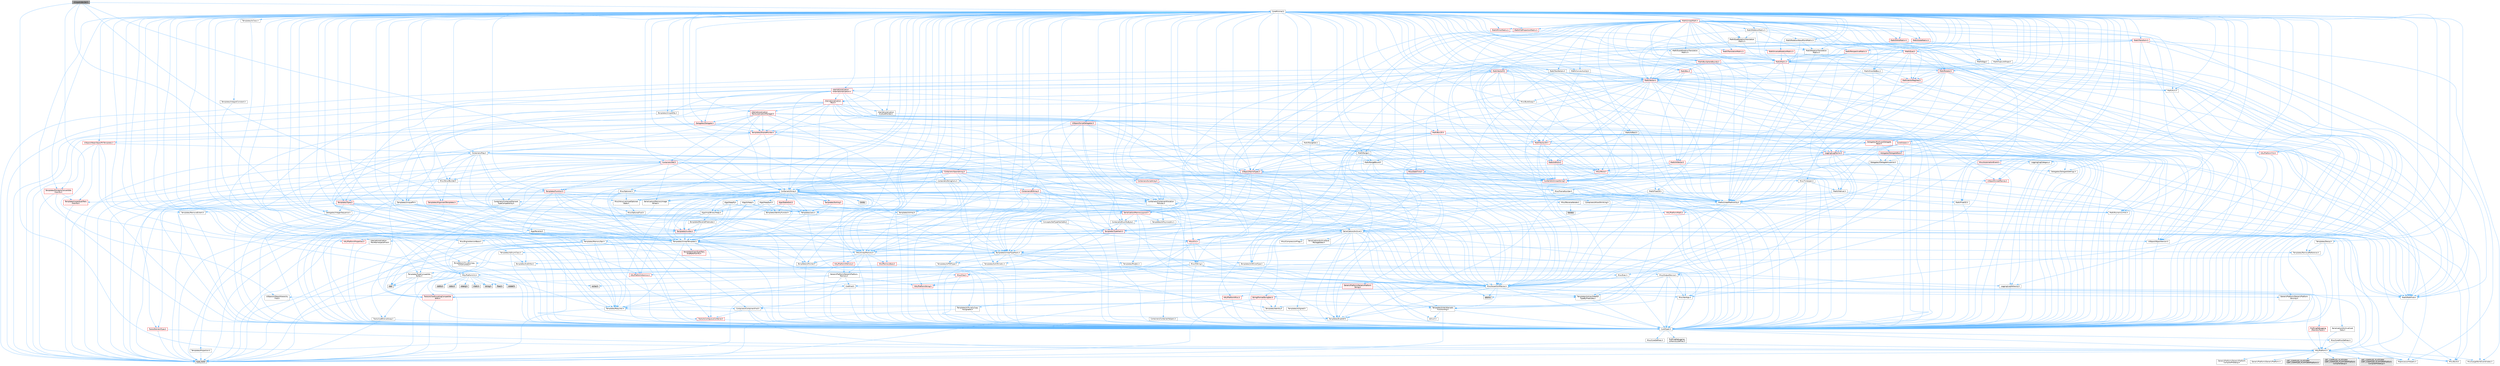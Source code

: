 digraph "UniqueIndexSet.h"
{
 // INTERACTIVE_SVG=YES
 // LATEX_PDF_SIZE
  bgcolor="transparent";
  edge [fontname=Helvetica,fontsize=10,labelfontname=Helvetica,labelfontsize=10];
  node [fontname=Helvetica,fontsize=10,shape=box,height=0.2,width=0.4];
  Node1 [id="Node000001",label="UniqueIndexSet.h",height=0.2,width=0.4,color="gray40", fillcolor="grey60", style="filled", fontcolor="black",tooltip=" "];
  Node1 -> Node2 [id="edge1_Node000001_Node000002",color="steelblue1",style="solid",tooltip=" "];
  Node2 [id="Node000002",label="Containers/Array.h",height=0.2,width=0.4,color="grey40", fillcolor="white", style="filled",URL="$df/dd0/Array_8h.html",tooltip=" "];
  Node2 -> Node3 [id="edge2_Node000002_Node000003",color="steelblue1",style="solid",tooltip=" "];
  Node3 [id="Node000003",label="CoreTypes.h",height=0.2,width=0.4,color="grey40", fillcolor="white", style="filled",URL="$dc/dec/CoreTypes_8h.html",tooltip=" "];
  Node3 -> Node4 [id="edge3_Node000003_Node000004",color="steelblue1",style="solid",tooltip=" "];
  Node4 [id="Node000004",label="HAL/Platform.h",height=0.2,width=0.4,color="grey40", fillcolor="white", style="filled",URL="$d9/dd0/Platform_8h.html",tooltip=" "];
  Node4 -> Node5 [id="edge4_Node000004_Node000005",color="steelblue1",style="solid",tooltip=" "];
  Node5 [id="Node000005",label="Misc/Build.h",height=0.2,width=0.4,color="grey40", fillcolor="white", style="filled",URL="$d3/dbb/Build_8h.html",tooltip=" "];
  Node4 -> Node6 [id="edge5_Node000004_Node000006",color="steelblue1",style="solid",tooltip=" "];
  Node6 [id="Node000006",label="Misc/LargeWorldCoordinates.h",height=0.2,width=0.4,color="grey40", fillcolor="white", style="filled",URL="$d2/dcb/LargeWorldCoordinates_8h.html",tooltip=" "];
  Node4 -> Node7 [id="edge6_Node000004_Node000007",color="steelblue1",style="solid",tooltip=" "];
  Node7 [id="Node000007",label="type_traits",height=0.2,width=0.4,color="grey60", fillcolor="#E0E0E0", style="filled",tooltip=" "];
  Node4 -> Node8 [id="edge7_Node000004_Node000008",color="steelblue1",style="solid",tooltip=" "];
  Node8 [id="Node000008",label="PreprocessorHelpers.h",height=0.2,width=0.4,color="grey40", fillcolor="white", style="filled",URL="$db/ddb/PreprocessorHelpers_8h.html",tooltip=" "];
  Node4 -> Node9 [id="edge8_Node000004_Node000009",color="steelblue1",style="solid",tooltip=" "];
  Node9 [id="Node000009",label="UBT_COMPILED_PLATFORM\l/UBT_COMPILED_PLATFORMPlatform\lCompilerPreSetup.h",height=0.2,width=0.4,color="grey60", fillcolor="#E0E0E0", style="filled",tooltip=" "];
  Node4 -> Node10 [id="edge9_Node000004_Node000010",color="steelblue1",style="solid",tooltip=" "];
  Node10 [id="Node000010",label="GenericPlatform/GenericPlatform\lCompilerPreSetup.h",height=0.2,width=0.4,color="grey40", fillcolor="white", style="filled",URL="$d9/dc8/GenericPlatformCompilerPreSetup_8h.html",tooltip=" "];
  Node4 -> Node11 [id="edge10_Node000004_Node000011",color="steelblue1",style="solid",tooltip=" "];
  Node11 [id="Node000011",label="GenericPlatform/GenericPlatform.h",height=0.2,width=0.4,color="grey40", fillcolor="white", style="filled",URL="$d6/d84/GenericPlatform_8h.html",tooltip=" "];
  Node4 -> Node12 [id="edge11_Node000004_Node000012",color="steelblue1",style="solid",tooltip=" "];
  Node12 [id="Node000012",label="UBT_COMPILED_PLATFORM\l/UBT_COMPILED_PLATFORMPlatform.h",height=0.2,width=0.4,color="grey60", fillcolor="#E0E0E0", style="filled",tooltip=" "];
  Node4 -> Node13 [id="edge12_Node000004_Node000013",color="steelblue1",style="solid",tooltip=" "];
  Node13 [id="Node000013",label="UBT_COMPILED_PLATFORM\l/UBT_COMPILED_PLATFORMPlatform\lCompilerSetup.h",height=0.2,width=0.4,color="grey60", fillcolor="#E0E0E0", style="filled",tooltip=" "];
  Node3 -> Node14 [id="edge13_Node000003_Node000014",color="steelblue1",style="solid",tooltip=" "];
  Node14 [id="Node000014",label="ProfilingDebugging\l/UMemoryDefines.h",height=0.2,width=0.4,color="grey40", fillcolor="white", style="filled",URL="$d2/da2/UMemoryDefines_8h.html",tooltip=" "];
  Node3 -> Node15 [id="edge14_Node000003_Node000015",color="steelblue1",style="solid",tooltip=" "];
  Node15 [id="Node000015",label="Misc/CoreMiscDefines.h",height=0.2,width=0.4,color="grey40", fillcolor="white", style="filled",URL="$da/d38/CoreMiscDefines_8h.html",tooltip=" "];
  Node15 -> Node4 [id="edge15_Node000015_Node000004",color="steelblue1",style="solid",tooltip=" "];
  Node15 -> Node8 [id="edge16_Node000015_Node000008",color="steelblue1",style="solid",tooltip=" "];
  Node3 -> Node16 [id="edge17_Node000003_Node000016",color="steelblue1",style="solid",tooltip=" "];
  Node16 [id="Node000016",label="Misc/CoreDefines.h",height=0.2,width=0.4,color="grey40", fillcolor="white", style="filled",URL="$d3/dd2/CoreDefines_8h.html",tooltip=" "];
  Node2 -> Node17 [id="edge18_Node000002_Node000017",color="steelblue1",style="solid",tooltip=" "];
  Node17 [id="Node000017",label="Misc/AssertionMacros.h",height=0.2,width=0.4,color="grey40", fillcolor="white", style="filled",URL="$d0/dfa/AssertionMacros_8h.html",tooltip=" "];
  Node17 -> Node3 [id="edge19_Node000017_Node000003",color="steelblue1",style="solid",tooltip=" "];
  Node17 -> Node4 [id="edge20_Node000017_Node000004",color="steelblue1",style="solid",tooltip=" "];
  Node17 -> Node18 [id="edge21_Node000017_Node000018",color="steelblue1",style="solid",tooltip=" "];
  Node18 [id="Node000018",label="HAL/PlatformMisc.h",height=0.2,width=0.4,color="red", fillcolor="#FFF0F0", style="filled",URL="$d0/df5/PlatformMisc_8h.html",tooltip=" "];
  Node18 -> Node3 [id="edge22_Node000018_Node000003",color="steelblue1",style="solid",tooltip=" "];
  Node17 -> Node8 [id="edge23_Node000017_Node000008",color="steelblue1",style="solid",tooltip=" "];
  Node17 -> Node54 [id="edge24_Node000017_Node000054",color="steelblue1",style="solid",tooltip=" "];
  Node54 [id="Node000054",label="Templates/EnableIf.h",height=0.2,width=0.4,color="grey40", fillcolor="white", style="filled",URL="$d7/d60/EnableIf_8h.html",tooltip=" "];
  Node54 -> Node3 [id="edge25_Node000054_Node000003",color="steelblue1",style="solid",tooltip=" "];
  Node17 -> Node55 [id="edge26_Node000017_Node000055",color="steelblue1",style="solid",tooltip=" "];
  Node55 [id="Node000055",label="Templates/IsArrayOrRefOf\lTypeByPredicate.h",height=0.2,width=0.4,color="grey40", fillcolor="white", style="filled",URL="$d6/da1/IsArrayOrRefOfTypeByPredicate_8h.html",tooltip=" "];
  Node55 -> Node3 [id="edge27_Node000055_Node000003",color="steelblue1",style="solid",tooltip=" "];
  Node17 -> Node56 [id="edge28_Node000017_Node000056",color="steelblue1",style="solid",tooltip=" "];
  Node56 [id="Node000056",label="Templates/IsValidVariadic\lFunctionArg.h",height=0.2,width=0.4,color="grey40", fillcolor="white", style="filled",URL="$d0/dc8/IsValidVariadicFunctionArg_8h.html",tooltip=" "];
  Node56 -> Node3 [id="edge29_Node000056_Node000003",color="steelblue1",style="solid",tooltip=" "];
  Node56 -> Node57 [id="edge30_Node000056_Node000057",color="steelblue1",style="solid",tooltip=" "];
  Node57 [id="Node000057",label="IsEnum.h",height=0.2,width=0.4,color="grey40", fillcolor="white", style="filled",URL="$d4/de5/IsEnum_8h.html",tooltip=" "];
  Node56 -> Node7 [id="edge31_Node000056_Node000007",color="steelblue1",style="solid",tooltip=" "];
  Node17 -> Node58 [id="edge32_Node000017_Node000058",color="steelblue1",style="solid",tooltip=" "];
  Node58 [id="Node000058",label="Traits/IsCharEncodingCompatible\lWith.h",height=0.2,width=0.4,color="red", fillcolor="#FFF0F0", style="filled",URL="$df/dd1/IsCharEncodingCompatibleWith_8h.html",tooltip=" "];
  Node58 -> Node7 [id="edge33_Node000058_Node000007",color="steelblue1",style="solid",tooltip=" "];
  Node17 -> Node60 [id="edge34_Node000017_Node000060",color="steelblue1",style="solid",tooltip=" "];
  Node60 [id="Node000060",label="Misc/VarArgs.h",height=0.2,width=0.4,color="grey40", fillcolor="white", style="filled",URL="$d5/d6f/VarArgs_8h.html",tooltip=" "];
  Node60 -> Node3 [id="edge35_Node000060_Node000003",color="steelblue1",style="solid",tooltip=" "];
  Node17 -> Node61 [id="edge36_Node000017_Node000061",color="steelblue1",style="solid",tooltip=" "];
  Node61 [id="Node000061",label="String/FormatStringSan.h",height=0.2,width=0.4,color="red", fillcolor="#FFF0F0", style="filled",URL="$d3/d8b/FormatStringSan_8h.html",tooltip=" "];
  Node61 -> Node7 [id="edge37_Node000061_Node000007",color="steelblue1",style="solid",tooltip=" "];
  Node61 -> Node3 [id="edge38_Node000061_Node000003",color="steelblue1",style="solid",tooltip=" "];
  Node61 -> Node62 [id="edge39_Node000061_Node000062",color="steelblue1",style="solid",tooltip=" "];
  Node62 [id="Node000062",label="Templates/Requires.h",height=0.2,width=0.4,color="grey40", fillcolor="white", style="filled",URL="$dc/d96/Requires_8h.html",tooltip=" "];
  Node62 -> Node54 [id="edge40_Node000062_Node000054",color="steelblue1",style="solid",tooltip=" "];
  Node62 -> Node7 [id="edge41_Node000062_Node000007",color="steelblue1",style="solid",tooltip=" "];
  Node61 -> Node63 [id="edge42_Node000061_Node000063",color="steelblue1",style="solid",tooltip=" "];
  Node63 [id="Node000063",label="Templates/Identity.h",height=0.2,width=0.4,color="grey40", fillcolor="white", style="filled",URL="$d0/dd5/Identity_8h.html",tooltip=" "];
  Node61 -> Node56 [id="edge43_Node000061_Node000056",color="steelblue1",style="solid",tooltip=" "];
  Node61 -> Node26 [id="edge44_Node000061_Node000026",color="steelblue1",style="solid",tooltip=" "];
  Node26 [id="Node000026",label="Containers/ContainersFwd.h",height=0.2,width=0.4,color="grey40", fillcolor="white", style="filled",URL="$d4/d0a/ContainersFwd_8h.html",tooltip=" "];
  Node26 -> Node4 [id="edge45_Node000026_Node000004",color="steelblue1",style="solid",tooltip=" "];
  Node26 -> Node3 [id="edge46_Node000026_Node000003",color="steelblue1",style="solid",tooltip=" "];
  Node26 -> Node23 [id="edge47_Node000026_Node000023",color="steelblue1",style="solid",tooltip=" "];
  Node23 [id="Node000023",label="Traits/IsContiguousContainer.h",height=0.2,width=0.4,color="red", fillcolor="#FFF0F0", style="filled",URL="$d5/d3c/IsContiguousContainer_8h.html",tooltip=" "];
  Node23 -> Node3 [id="edge48_Node000023_Node000003",color="steelblue1",style="solid",tooltip=" "];
  Node17 -> Node67 [id="edge49_Node000017_Node000067",color="steelblue1",style="solid",tooltip=" "];
  Node67 [id="Node000067",label="atomic",height=0.2,width=0.4,color="grey60", fillcolor="#E0E0E0", style="filled",tooltip=" "];
  Node2 -> Node68 [id="edge50_Node000002_Node000068",color="steelblue1",style="solid",tooltip=" "];
  Node68 [id="Node000068",label="Misc/IntrusiveUnsetOptional\lState.h",height=0.2,width=0.4,color="grey40", fillcolor="white", style="filled",URL="$d2/d0a/IntrusiveUnsetOptionalState_8h.html",tooltip=" "];
  Node68 -> Node69 [id="edge51_Node000068_Node000069",color="steelblue1",style="solid",tooltip=" "];
  Node69 [id="Node000069",label="Misc/OptionalFwd.h",height=0.2,width=0.4,color="grey40", fillcolor="white", style="filled",URL="$dc/d50/OptionalFwd_8h.html",tooltip=" "];
  Node2 -> Node70 [id="edge52_Node000002_Node000070",color="steelblue1",style="solid",tooltip=" "];
  Node70 [id="Node000070",label="Misc/ReverseIterate.h",height=0.2,width=0.4,color="grey40", fillcolor="white", style="filled",URL="$db/de3/ReverseIterate_8h.html",tooltip=" "];
  Node70 -> Node4 [id="edge53_Node000070_Node000004",color="steelblue1",style="solid",tooltip=" "];
  Node70 -> Node71 [id="edge54_Node000070_Node000071",color="steelblue1",style="solid",tooltip=" "];
  Node71 [id="Node000071",label="iterator",height=0.2,width=0.4,color="grey60", fillcolor="#E0E0E0", style="filled",tooltip=" "];
  Node2 -> Node72 [id="edge55_Node000002_Node000072",color="steelblue1",style="solid",tooltip=" "];
  Node72 [id="Node000072",label="HAL/UnrealMemory.h",height=0.2,width=0.4,color="grey40", fillcolor="white", style="filled",URL="$d9/d96/UnrealMemory_8h.html",tooltip=" "];
  Node72 -> Node3 [id="edge56_Node000072_Node000003",color="steelblue1",style="solid",tooltip=" "];
  Node72 -> Node73 [id="edge57_Node000072_Node000073",color="steelblue1",style="solid",tooltip=" "];
  Node73 [id="Node000073",label="GenericPlatform/GenericPlatform\lMemory.h",height=0.2,width=0.4,color="grey40", fillcolor="white", style="filled",URL="$dd/d22/GenericPlatformMemory_8h.html",tooltip=" "];
  Node73 -> Node25 [id="edge58_Node000073_Node000025",color="steelblue1",style="solid",tooltip=" "];
  Node25 [id="Node000025",label="CoreFwd.h",height=0.2,width=0.4,color="grey40", fillcolor="white", style="filled",URL="$d1/d1e/CoreFwd_8h.html",tooltip=" "];
  Node25 -> Node3 [id="edge59_Node000025_Node000003",color="steelblue1",style="solid",tooltip=" "];
  Node25 -> Node26 [id="edge60_Node000025_Node000026",color="steelblue1",style="solid",tooltip=" "];
  Node25 -> Node27 [id="edge61_Node000025_Node000027",color="steelblue1",style="solid",tooltip=" "];
  Node27 [id="Node000027",label="Math/MathFwd.h",height=0.2,width=0.4,color="grey40", fillcolor="white", style="filled",URL="$d2/d10/MathFwd_8h.html",tooltip=" "];
  Node27 -> Node4 [id="edge62_Node000027_Node000004",color="steelblue1",style="solid",tooltip=" "];
  Node25 -> Node28 [id="edge63_Node000025_Node000028",color="steelblue1",style="solid",tooltip=" "];
  Node28 [id="Node000028",label="UObject/UObjectHierarchy\lFwd.h",height=0.2,width=0.4,color="grey40", fillcolor="white", style="filled",URL="$d3/d13/UObjectHierarchyFwd_8h.html",tooltip=" "];
  Node73 -> Node3 [id="edge64_Node000073_Node000003",color="steelblue1",style="solid",tooltip=" "];
  Node73 -> Node74 [id="edge65_Node000073_Node000074",color="steelblue1",style="solid",tooltip=" "];
  Node74 [id="Node000074",label="HAL/PlatformString.h",height=0.2,width=0.4,color="red", fillcolor="#FFF0F0", style="filled",URL="$db/db5/PlatformString_8h.html",tooltip=" "];
  Node74 -> Node3 [id="edge66_Node000074_Node000003",color="steelblue1",style="solid",tooltip=" "];
  Node73 -> Node39 [id="edge67_Node000073_Node000039",color="steelblue1",style="solid",tooltip=" "];
  Node39 [id="Node000039",label="string.h",height=0.2,width=0.4,color="grey60", fillcolor="#E0E0E0", style="filled",tooltip=" "];
  Node73 -> Node32 [id="edge68_Node000073_Node000032",color="steelblue1",style="solid",tooltip=" "];
  Node32 [id="Node000032",label="wchar.h",height=0.2,width=0.4,color="grey60", fillcolor="#E0E0E0", style="filled",tooltip=" "];
  Node72 -> Node76 [id="edge69_Node000072_Node000076",color="steelblue1",style="solid",tooltip=" "];
  Node76 [id="Node000076",label="HAL/MemoryBase.h",height=0.2,width=0.4,color="red", fillcolor="#FFF0F0", style="filled",URL="$d6/d9f/MemoryBase_8h.html",tooltip=" "];
  Node76 -> Node3 [id="edge70_Node000076_Node000003",color="steelblue1",style="solid",tooltip=" "];
  Node76 -> Node47 [id="edge71_Node000076_Node000047",color="steelblue1",style="solid",tooltip=" "];
  Node47 [id="Node000047",label="HAL/PlatformAtomics.h",height=0.2,width=0.4,color="red", fillcolor="#FFF0F0", style="filled",URL="$d3/d36/PlatformAtomics_8h.html",tooltip=" "];
  Node47 -> Node3 [id="edge72_Node000047_Node000003",color="steelblue1",style="solid",tooltip=" "];
  Node76 -> Node30 [id="edge73_Node000076_Node000030",color="steelblue1",style="solid",tooltip=" "];
  Node30 [id="Node000030",label="HAL/PlatformCrt.h",height=0.2,width=0.4,color="grey40", fillcolor="white", style="filled",URL="$d8/d75/PlatformCrt_8h.html",tooltip=" "];
  Node30 -> Node31 [id="edge74_Node000030_Node000031",color="steelblue1",style="solid",tooltip=" "];
  Node31 [id="Node000031",label="new",height=0.2,width=0.4,color="grey60", fillcolor="#E0E0E0", style="filled",tooltip=" "];
  Node30 -> Node32 [id="edge75_Node000030_Node000032",color="steelblue1",style="solid",tooltip=" "];
  Node30 -> Node33 [id="edge76_Node000030_Node000033",color="steelblue1",style="solid",tooltip=" "];
  Node33 [id="Node000033",label="stddef.h",height=0.2,width=0.4,color="grey60", fillcolor="#E0E0E0", style="filled",tooltip=" "];
  Node30 -> Node34 [id="edge77_Node000030_Node000034",color="steelblue1",style="solid",tooltip=" "];
  Node34 [id="Node000034",label="stdlib.h",height=0.2,width=0.4,color="grey60", fillcolor="#E0E0E0", style="filled",tooltip=" "];
  Node30 -> Node35 [id="edge78_Node000030_Node000035",color="steelblue1",style="solid",tooltip=" "];
  Node35 [id="Node000035",label="stdio.h",height=0.2,width=0.4,color="grey60", fillcolor="#E0E0E0", style="filled",tooltip=" "];
  Node30 -> Node36 [id="edge79_Node000030_Node000036",color="steelblue1",style="solid",tooltip=" "];
  Node36 [id="Node000036",label="stdarg.h",height=0.2,width=0.4,color="grey60", fillcolor="#E0E0E0", style="filled",tooltip=" "];
  Node30 -> Node37 [id="edge80_Node000030_Node000037",color="steelblue1",style="solid",tooltip=" "];
  Node37 [id="Node000037",label="math.h",height=0.2,width=0.4,color="grey60", fillcolor="#E0E0E0", style="filled",tooltip=" "];
  Node30 -> Node38 [id="edge81_Node000030_Node000038",color="steelblue1",style="solid",tooltip=" "];
  Node38 [id="Node000038",label="float.h",height=0.2,width=0.4,color="grey60", fillcolor="#E0E0E0", style="filled",tooltip=" "];
  Node30 -> Node39 [id="edge82_Node000030_Node000039",color="steelblue1",style="solid",tooltip=" "];
  Node76 -> Node77 [id="edge83_Node000076_Node000077",color="steelblue1",style="solid",tooltip=" "];
  Node77 [id="Node000077",label="Misc/Exec.h",height=0.2,width=0.4,color="grey40", fillcolor="white", style="filled",URL="$de/ddb/Exec_8h.html",tooltip=" "];
  Node77 -> Node3 [id="edge84_Node000077_Node000003",color="steelblue1",style="solid",tooltip=" "];
  Node77 -> Node17 [id="edge85_Node000077_Node000017",color="steelblue1",style="solid",tooltip=" "];
  Node76 -> Node78 [id="edge86_Node000076_Node000078",color="steelblue1",style="solid",tooltip=" "];
  Node78 [id="Node000078",label="Misc/OutputDevice.h",height=0.2,width=0.4,color="grey40", fillcolor="white", style="filled",URL="$d7/d32/OutputDevice_8h.html",tooltip=" "];
  Node78 -> Node25 [id="edge87_Node000078_Node000025",color="steelblue1",style="solid",tooltip=" "];
  Node78 -> Node3 [id="edge88_Node000078_Node000003",color="steelblue1",style="solid",tooltip=" "];
  Node78 -> Node79 [id="edge89_Node000078_Node000079",color="steelblue1",style="solid",tooltip=" "];
  Node79 [id="Node000079",label="Logging/LogVerbosity.h",height=0.2,width=0.4,color="grey40", fillcolor="white", style="filled",URL="$d2/d8f/LogVerbosity_8h.html",tooltip=" "];
  Node79 -> Node3 [id="edge90_Node000079_Node000003",color="steelblue1",style="solid",tooltip=" "];
  Node78 -> Node60 [id="edge91_Node000078_Node000060",color="steelblue1",style="solid",tooltip=" "];
  Node78 -> Node55 [id="edge92_Node000078_Node000055",color="steelblue1",style="solid",tooltip=" "];
  Node78 -> Node56 [id="edge93_Node000078_Node000056",color="steelblue1",style="solid",tooltip=" "];
  Node78 -> Node58 [id="edge94_Node000078_Node000058",color="steelblue1",style="solid",tooltip=" "];
  Node72 -> Node89 [id="edge95_Node000072_Node000089",color="steelblue1",style="solid",tooltip=" "];
  Node89 [id="Node000089",label="HAL/PlatformMemory.h",height=0.2,width=0.4,color="red", fillcolor="#FFF0F0", style="filled",URL="$de/d68/PlatformMemory_8h.html",tooltip=" "];
  Node89 -> Node3 [id="edge96_Node000089_Node000003",color="steelblue1",style="solid",tooltip=" "];
  Node89 -> Node73 [id="edge97_Node000089_Node000073",color="steelblue1",style="solid",tooltip=" "];
  Node72 -> Node91 [id="edge98_Node000072_Node000091",color="steelblue1",style="solid",tooltip=" "];
  Node91 [id="Node000091",label="ProfilingDebugging\l/MemoryTrace.h",height=0.2,width=0.4,color="red", fillcolor="#FFF0F0", style="filled",URL="$da/dd7/MemoryTrace_8h.html",tooltip=" "];
  Node91 -> Node4 [id="edge99_Node000091_Node000004",color="steelblue1",style="solid",tooltip=" "];
  Node72 -> Node92 [id="edge100_Node000072_Node000092",color="steelblue1",style="solid",tooltip=" "];
  Node92 [id="Node000092",label="Templates/IsPointer.h",height=0.2,width=0.4,color="grey40", fillcolor="white", style="filled",URL="$d7/d05/IsPointer_8h.html",tooltip=" "];
  Node92 -> Node3 [id="edge101_Node000092_Node000003",color="steelblue1",style="solid",tooltip=" "];
  Node2 -> Node93 [id="edge102_Node000002_Node000093",color="steelblue1",style="solid",tooltip=" "];
  Node93 [id="Node000093",label="Templates/UnrealTypeTraits.h",height=0.2,width=0.4,color="grey40", fillcolor="white", style="filled",URL="$d2/d2d/UnrealTypeTraits_8h.html",tooltip=" "];
  Node93 -> Node3 [id="edge103_Node000093_Node000003",color="steelblue1",style="solid",tooltip=" "];
  Node93 -> Node92 [id="edge104_Node000093_Node000092",color="steelblue1",style="solid",tooltip=" "];
  Node93 -> Node17 [id="edge105_Node000093_Node000017",color="steelblue1",style="solid",tooltip=" "];
  Node93 -> Node85 [id="edge106_Node000093_Node000085",color="steelblue1",style="solid",tooltip=" "];
  Node85 [id="Node000085",label="Templates/AndOrNot.h",height=0.2,width=0.4,color="grey40", fillcolor="white", style="filled",URL="$db/d0a/AndOrNot_8h.html",tooltip=" "];
  Node85 -> Node3 [id="edge107_Node000085_Node000003",color="steelblue1",style="solid",tooltip=" "];
  Node93 -> Node54 [id="edge108_Node000093_Node000054",color="steelblue1",style="solid",tooltip=" "];
  Node93 -> Node94 [id="edge109_Node000093_Node000094",color="steelblue1",style="solid",tooltip=" "];
  Node94 [id="Node000094",label="Templates/IsArithmetic.h",height=0.2,width=0.4,color="grey40", fillcolor="white", style="filled",URL="$d2/d5d/IsArithmetic_8h.html",tooltip=" "];
  Node94 -> Node3 [id="edge110_Node000094_Node000003",color="steelblue1",style="solid",tooltip=" "];
  Node93 -> Node57 [id="edge111_Node000093_Node000057",color="steelblue1",style="solid",tooltip=" "];
  Node93 -> Node95 [id="edge112_Node000093_Node000095",color="steelblue1",style="solid",tooltip=" "];
  Node95 [id="Node000095",label="Templates/Models.h",height=0.2,width=0.4,color="grey40", fillcolor="white", style="filled",URL="$d3/d0c/Models_8h.html",tooltip=" "];
  Node95 -> Node63 [id="edge113_Node000095_Node000063",color="steelblue1",style="solid",tooltip=" "];
  Node93 -> Node96 [id="edge114_Node000093_Node000096",color="steelblue1",style="solid",tooltip=" "];
  Node96 [id="Node000096",label="Templates/IsPODType.h",height=0.2,width=0.4,color="grey40", fillcolor="white", style="filled",URL="$d7/db1/IsPODType_8h.html",tooltip=" "];
  Node96 -> Node3 [id="edge115_Node000096_Node000003",color="steelblue1",style="solid",tooltip=" "];
  Node93 -> Node97 [id="edge116_Node000093_Node000097",color="steelblue1",style="solid",tooltip=" "];
  Node97 [id="Node000097",label="Templates/IsUECoreType.h",height=0.2,width=0.4,color="grey40", fillcolor="white", style="filled",URL="$d1/db8/IsUECoreType_8h.html",tooltip=" "];
  Node97 -> Node3 [id="edge117_Node000097_Node000003",color="steelblue1",style="solid",tooltip=" "];
  Node97 -> Node7 [id="edge118_Node000097_Node000007",color="steelblue1",style="solid",tooltip=" "];
  Node93 -> Node86 [id="edge119_Node000093_Node000086",color="steelblue1",style="solid",tooltip=" "];
  Node86 [id="Node000086",label="Templates/IsTriviallyCopy\lConstructible.h",height=0.2,width=0.4,color="grey40", fillcolor="white", style="filled",URL="$d3/d78/IsTriviallyCopyConstructible_8h.html",tooltip=" "];
  Node86 -> Node3 [id="edge120_Node000086_Node000003",color="steelblue1",style="solid",tooltip=" "];
  Node86 -> Node7 [id="edge121_Node000086_Node000007",color="steelblue1",style="solid",tooltip=" "];
  Node2 -> Node98 [id="edge122_Node000002_Node000098",color="steelblue1",style="solid",tooltip=" "];
  Node98 [id="Node000098",label="Templates/UnrealTemplate.h",height=0.2,width=0.4,color="grey40", fillcolor="white", style="filled",URL="$d4/d24/UnrealTemplate_8h.html",tooltip=" "];
  Node98 -> Node3 [id="edge123_Node000098_Node000003",color="steelblue1",style="solid",tooltip=" "];
  Node98 -> Node92 [id="edge124_Node000098_Node000092",color="steelblue1",style="solid",tooltip=" "];
  Node98 -> Node72 [id="edge125_Node000098_Node000072",color="steelblue1",style="solid",tooltip=" "];
  Node98 -> Node99 [id="edge126_Node000098_Node000099",color="steelblue1",style="solid",tooltip=" "];
  Node99 [id="Node000099",label="Templates/CopyQualifiers\lAndRefsFromTo.h",height=0.2,width=0.4,color="red", fillcolor="#FFF0F0", style="filled",URL="$d3/db3/CopyQualifiersAndRefsFromTo_8h.html",tooltip=" "];
  Node98 -> Node93 [id="edge127_Node000098_Node000093",color="steelblue1",style="solid",tooltip=" "];
  Node98 -> Node101 [id="edge128_Node000098_Node000101",color="steelblue1",style="solid",tooltip=" "];
  Node101 [id="Node000101",label="Templates/RemoveReference.h",height=0.2,width=0.4,color="grey40", fillcolor="white", style="filled",URL="$da/dbe/RemoveReference_8h.html",tooltip=" "];
  Node101 -> Node3 [id="edge129_Node000101_Node000003",color="steelblue1",style="solid",tooltip=" "];
  Node98 -> Node62 [id="edge130_Node000098_Node000062",color="steelblue1",style="solid",tooltip=" "];
  Node98 -> Node102 [id="edge131_Node000098_Node000102",color="steelblue1",style="solid",tooltip=" "];
  Node102 [id="Node000102",label="Templates/TypeCompatible\lBytes.h",height=0.2,width=0.4,color="grey40", fillcolor="white", style="filled",URL="$df/d0a/TypeCompatibleBytes_8h.html",tooltip=" "];
  Node102 -> Node3 [id="edge132_Node000102_Node000003",color="steelblue1",style="solid",tooltip=" "];
  Node102 -> Node39 [id="edge133_Node000102_Node000039",color="steelblue1",style="solid",tooltip=" "];
  Node102 -> Node31 [id="edge134_Node000102_Node000031",color="steelblue1",style="solid",tooltip=" "];
  Node102 -> Node7 [id="edge135_Node000102_Node000007",color="steelblue1",style="solid",tooltip=" "];
  Node98 -> Node63 [id="edge136_Node000098_Node000063",color="steelblue1",style="solid",tooltip=" "];
  Node98 -> Node23 [id="edge137_Node000098_Node000023",color="steelblue1",style="solid",tooltip=" "];
  Node98 -> Node103 [id="edge138_Node000098_Node000103",color="steelblue1",style="solid",tooltip=" "];
  Node103 [id="Node000103",label="Traits/UseBitwiseSwap.h",height=0.2,width=0.4,color="grey40", fillcolor="white", style="filled",URL="$db/df3/UseBitwiseSwap_8h.html",tooltip=" "];
  Node103 -> Node3 [id="edge139_Node000103_Node000003",color="steelblue1",style="solid",tooltip=" "];
  Node103 -> Node7 [id="edge140_Node000103_Node000007",color="steelblue1",style="solid",tooltip=" "];
  Node98 -> Node7 [id="edge141_Node000098_Node000007",color="steelblue1",style="solid",tooltip=" "];
  Node2 -> Node104 [id="edge142_Node000002_Node000104",color="steelblue1",style="solid",tooltip=" "];
  Node104 [id="Node000104",label="Containers/AllowShrinking.h",height=0.2,width=0.4,color="grey40", fillcolor="white", style="filled",URL="$d7/d1a/AllowShrinking_8h.html",tooltip=" "];
  Node104 -> Node3 [id="edge143_Node000104_Node000003",color="steelblue1",style="solid",tooltip=" "];
  Node2 -> Node105 [id="edge144_Node000002_Node000105",color="steelblue1",style="solid",tooltip=" "];
  Node105 [id="Node000105",label="Containers/ContainerAllocation\lPolicies.h",height=0.2,width=0.4,color="grey40", fillcolor="white", style="filled",URL="$d7/dff/ContainerAllocationPolicies_8h.html",tooltip=" "];
  Node105 -> Node3 [id="edge145_Node000105_Node000003",color="steelblue1",style="solid",tooltip=" "];
  Node105 -> Node106 [id="edge146_Node000105_Node000106",color="steelblue1",style="solid",tooltip=" "];
  Node106 [id="Node000106",label="Containers/ContainerHelpers.h",height=0.2,width=0.4,color="grey40", fillcolor="white", style="filled",URL="$d7/d33/ContainerHelpers_8h.html",tooltip=" "];
  Node106 -> Node3 [id="edge147_Node000106_Node000003",color="steelblue1",style="solid",tooltip=" "];
  Node105 -> Node105 [id="edge148_Node000105_Node000105",color="steelblue1",style="solid",tooltip=" "];
  Node105 -> Node107 [id="edge149_Node000105_Node000107",color="steelblue1",style="solid",tooltip=" "];
  Node107 [id="Node000107",label="HAL/PlatformMath.h",height=0.2,width=0.4,color="red", fillcolor="#FFF0F0", style="filled",URL="$dc/d53/PlatformMath_8h.html",tooltip=" "];
  Node107 -> Node3 [id="edge150_Node000107_Node000003",color="steelblue1",style="solid",tooltip=" "];
  Node105 -> Node72 [id="edge151_Node000105_Node000072",color="steelblue1",style="solid",tooltip=" "];
  Node105 -> Node40 [id="edge152_Node000105_Node000040",color="steelblue1",style="solid",tooltip=" "];
  Node40 [id="Node000040",label="Math/NumericLimits.h",height=0.2,width=0.4,color="grey40", fillcolor="white", style="filled",URL="$df/d1b/NumericLimits_8h.html",tooltip=" "];
  Node40 -> Node3 [id="edge153_Node000040_Node000003",color="steelblue1",style="solid",tooltip=" "];
  Node105 -> Node17 [id="edge154_Node000105_Node000017",color="steelblue1",style="solid",tooltip=" "];
  Node105 -> Node115 [id="edge155_Node000105_Node000115",color="steelblue1",style="solid",tooltip=" "];
  Node115 [id="Node000115",label="Templates/IsPolymorphic.h",height=0.2,width=0.4,color="grey40", fillcolor="white", style="filled",URL="$dc/d20/IsPolymorphic_8h.html",tooltip=" "];
  Node105 -> Node116 [id="edge156_Node000105_Node000116",color="steelblue1",style="solid",tooltip=" "];
  Node116 [id="Node000116",label="Templates/MemoryOps.h",height=0.2,width=0.4,color="grey40", fillcolor="white", style="filled",URL="$db/dea/MemoryOps_8h.html",tooltip=" "];
  Node116 -> Node3 [id="edge157_Node000116_Node000003",color="steelblue1",style="solid",tooltip=" "];
  Node116 -> Node72 [id="edge158_Node000116_Node000072",color="steelblue1",style="solid",tooltip=" "];
  Node116 -> Node87 [id="edge159_Node000116_Node000087",color="steelblue1",style="solid",tooltip=" "];
  Node87 [id="Node000087",label="Templates/IsTriviallyCopy\lAssignable.h",height=0.2,width=0.4,color="grey40", fillcolor="white", style="filled",URL="$d2/df2/IsTriviallyCopyAssignable_8h.html",tooltip=" "];
  Node87 -> Node3 [id="edge160_Node000087_Node000003",color="steelblue1",style="solid",tooltip=" "];
  Node87 -> Node7 [id="edge161_Node000087_Node000007",color="steelblue1",style="solid",tooltip=" "];
  Node116 -> Node86 [id="edge162_Node000116_Node000086",color="steelblue1",style="solid",tooltip=" "];
  Node116 -> Node62 [id="edge163_Node000116_Node000062",color="steelblue1",style="solid",tooltip=" "];
  Node116 -> Node93 [id="edge164_Node000116_Node000093",color="steelblue1",style="solid",tooltip=" "];
  Node116 -> Node103 [id="edge165_Node000116_Node000103",color="steelblue1",style="solid",tooltip=" "];
  Node116 -> Node31 [id="edge166_Node000116_Node000031",color="steelblue1",style="solid",tooltip=" "];
  Node116 -> Node7 [id="edge167_Node000116_Node000007",color="steelblue1",style="solid",tooltip=" "];
  Node105 -> Node102 [id="edge168_Node000105_Node000102",color="steelblue1",style="solid",tooltip=" "];
  Node105 -> Node7 [id="edge169_Node000105_Node000007",color="steelblue1",style="solid",tooltip=" "];
  Node2 -> Node117 [id="edge170_Node000002_Node000117",color="steelblue1",style="solid",tooltip=" "];
  Node117 [id="Node000117",label="Containers/ContainerElement\lTypeCompatibility.h",height=0.2,width=0.4,color="grey40", fillcolor="white", style="filled",URL="$df/ddf/ContainerElementTypeCompatibility_8h.html",tooltip=" "];
  Node117 -> Node3 [id="edge171_Node000117_Node000003",color="steelblue1",style="solid",tooltip=" "];
  Node117 -> Node93 [id="edge172_Node000117_Node000093",color="steelblue1",style="solid",tooltip=" "];
  Node2 -> Node118 [id="edge173_Node000002_Node000118",color="steelblue1",style="solid",tooltip=" "];
  Node118 [id="Node000118",label="Serialization/Archive.h",height=0.2,width=0.4,color="grey40", fillcolor="white", style="filled",URL="$d7/d3b/Archive_8h.html",tooltip=" "];
  Node118 -> Node25 [id="edge174_Node000118_Node000025",color="steelblue1",style="solid",tooltip=" "];
  Node118 -> Node3 [id="edge175_Node000118_Node000003",color="steelblue1",style="solid",tooltip=" "];
  Node118 -> Node119 [id="edge176_Node000118_Node000119",color="steelblue1",style="solid",tooltip=" "];
  Node119 [id="Node000119",label="HAL/PlatformProperties.h",height=0.2,width=0.4,color="red", fillcolor="#FFF0F0", style="filled",URL="$d9/db0/PlatformProperties_8h.html",tooltip=" "];
  Node119 -> Node3 [id="edge177_Node000119_Node000003",color="steelblue1",style="solid",tooltip=" "];
  Node118 -> Node122 [id="edge178_Node000118_Node000122",color="steelblue1",style="solid",tooltip=" "];
  Node122 [id="Node000122",label="Internationalization\l/TextNamespaceFwd.h",height=0.2,width=0.4,color="grey40", fillcolor="white", style="filled",URL="$d8/d97/TextNamespaceFwd_8h.html",tooltip=" "];
  Node122 -> Node3 [id="edge179_Node000122_Node000003",color="steelblue1",style="solid",tooltip=" "];
  Node118 -> Node27 [id="edge180_Node000118_Node000027",color="steelblue1",style="solid",tooltip=" "];
  Node118 -> Node17 [id="edge181_Node000118_Node000017",color="steelblue1",style="solid",tooltip=" "];
  Node118 -> Node5 [id="edge182_Node000118_Node000005",color="steelblue1",style="solid",tooltip=" "];
  Node118 -> Node41 [id="edge183_Node000118_Node000041",color="steelblue1",style="solid",tooltip=" "];
  Node41 [id="Node000041",label="Misc/CompressionFlags.h",height=0.2,width=0.4,color="grey40", fillcolor="white", style="filled",URL="$d9/d76/CompressionFlags_8h.html",tooltip=" "];
  Node118 -> Node123 [id="edge184_Node000118_Node000123",color="steelblue1",style="solid",tooltip=" "];
  Node123 [id="Node000123",label="Misc/EngineVersionBase.h",height=0.2,width=0.4,color="grey40", fillcolor="white", style="filled",URL="$d5/d2b/EngineVersionBase_8h.html",tooltip=" "];
  Node123 -> Node3 [id="edge185_Node000123_Node000003",color="steelblue1",style="solid",tooltip=" "];
  Node118 -> Node60 [id="edge186_Node000118_Node000060",color="steelblue1",style="solid",tooltip=" "];
  Node118 -> Node124 [id="edge187_Node000118_Node000124",color="steelblue1",style="solid",tooltip=" "];
  Node124 [id="Node000124",label="Serialization/ArchiveCook\lData.h",height=0.2,width=0.4,color="grey40", fillcolor="white", style="filled",URL="$dc/db6/ArchiveCookData_8h.html",tooltip=" "];
  Node124 -> Node4 [id="edge188_Node000124_Node000004",color="steelblue1",style="solid",tooltip=" "];
  Node118 -> Node125 [id="edge189_Node000118_Node000125",color="steelblue1",style="solid",tooltip=" "];
  Node125 [id="Node000125",label="Serialization/ArchiveSave\lPackageData.h",height=0.2,width=0.4,color="grey40", fillcolor="white", style="filled",URL="$d1/d37/ArchiveSavePackageData_8h.html",tooltip=" "];
  Node118 -> Node54 [id="edge190_Node000118_Node000054",color="steelblue1",style="solid",tooltip=" "];
  Node118 -> Node55 [id="edge191_Node000118_Node000055",color="steelblue1",style="solid",tooltip=" "];
  Node118 -> Node126 [id="edge192_Node000118_Node000126",color="steelblue1",style="solid",tooltip=" "];
  Node126 [id="Node000126",label="Templates/IsEnumClass.h",height=0.2,width=0.4,color="grey40", fillcolor="white", style="filled",URL="$d7/d15/IsEnumClass_8h.html",tooltip=" "];
  Node126 -> Node3 [id="edge193_Node000126_Node000003",color="steelblue1",style="solid",tooltip=" "];
  Node126 -> Node85 [id="edge194_Node000126_Node000085",color="steelblue1",style="solid",tooltip=" "];
  Node118 -> Node112 [id="edge195_Node000118_Node000112",color="steelblue1",style="solid",tooltip=" "];
  Node112 [id="Node000112",label="Templates/IsSigned.h",height=0.2,width=0.4,color="grey40", fillcolor="white", style="filled",URL="$d8/dd8/IsSigned_8h.html",tooltip=" "];
  Node112 -> Node3 [id="edge196_Node000112_Node000003",color="steelblue1",style="solid",tooltip=" "];
  Node118 -> Node56 [id="edge197_Node000118_Node000056",color="steelblue1",style="solid",tooltip=" "];
  Node118 -> Node98 [id="edge198_Node000118_Node000098",color="steelblue1",style="solid",tooltip=" "];
  Node118 -> Node58 [id="edge199_Node000118_Node000058",color="steelblue1",style="solid",tooltip=" "];
  Node118 -> Node127 [id="edge200_Node000118_Node000127",color="steelblue1",style="solid",tooltip=" "];
  Node127 [id="Node000127",label="UObject/ObjectVersion.h",height=0.2,width=0.4,color="grey40", fillcolor="white", style="filled",URL="$da/d63/ObjectVersion_8h.html",tooltip=" "];
  Node127 -> Node3 [id="edge201_Node000127_Node000003",color="steelblue1",style="solid",tooltip=" "];
  Node2 -> Node128 [id="edge202_Node000002_Node000128",color="steelblue1",style="solid",tooltip=" "];
  Node128 [id="Node000128",label="Serialization/MemoryImage\lWriter.h",height=0.2,width=0.4,color="grey40", fillcolor="white", style="filled",URL="$d0/d08/MemoryImageWriter_8h.html",tooltip=" "];
  Node128 -> Node3 [id="edge203_Node000128_Node000003",color="steelblue1",style="solid",tooltip=" "];
  Node128 -> Node129 [id="edge204_Node000128_Node000129",color="steelblue1",style="solid",tooltip=" "];
  Node129 [id="Node000129",label="Serialization/MemoryLayout.h",height=0.2,width=0.4,color="red", fillcolor="#FFF0F0", style="filled",URL="$d7/d66/MemoryLayout_8h.html",tooltip=" "];
  Node129 -> Node132 [id="edge205_Node000129_Node000132",color="steelblue1",style="solid",tooltip=" "];
  Node132 [id="Node000132",label="Containers/EnumAsByte.h",height=0.2,width=0.4,color="grey40", fillcolor="white", style="filled",URL="$d6/d9a/EnumAsByte_8h.html",tooltip=" "];
  Node132 -> Node3 [id="edge206_Node000132_Node000003",color="steelblue1",style="solid",tooltip=" "];
  Node132 -> Node96 [id="edge207_Node000132_Node000096",color="steelblue1",style="solid",tooltip=" "];
  Node132 -> Node133 [id="edge208_Node000132_Node000133",color="steelblue1",style="solid",tooltip=" "];
  Node133 [id="Node000133",label="Templates/TypeHash.h",height=0.2,width=0.4,color="red", fillcolor="#FFF0F0", style="filled",URL="$d1/d62/TypeHash_8h.html",tooltip=" "];
  Node133 -> Node3 [id="edge209_Node000133_Node000003",color="steelblue1",style="solid",tooltip=" "];
  Node133 -> Node62 [id="edge210_Node000133_Node000062",color="steelblue1",style="solid",tooltip=" "];
  Node133 -> Node134 [id="edge211_Node000133_Node000134",color="steelblue1",style="solid",tooltip=" "];
  Node134 [id="Node000134",label="Misc/Crc.h",height=0.2,width=0.4,color="red", fillcolor="#FFF0F0", style="filled",URL="$d4/dd2/Crc_8h.html",tooltip=" "];
  Node134 -> Node3 [id="edge212_Node000134_Node000003",color="steelblue1",style="solid",tooltip=" "];
  Node134 -> Node74 [id="edge213_Node000134_Node000074",color="steelblue1",style="solid",tooltip=" "];
  Node134 -> Node17 [id="edge214_Node000134_Node000017",color="steelblue1",style="solid",tooltip=" "];
  Node134 -> Node135 [id="edge215_Node000134_Node000135",color="steelblue1",style="solid",tooltip=" "];
  Node135 [id="Node000135",label="Misc/CString.h",height=0.2,width=0.4,color="grey40", fillcolor="white", style="filled",URL="$d2/d49/CString_8h.html",tooltip=" "];
  Node135 -> Node3 [id="edge216_Node000135_Node000003",color="steelblue1",style="solid",tooltip=" "];
  Node135 -> Node30 [id="edge217_Node000135_Node000030",color="steelblue1",style="solid",tooltip=" "];
  Node135 -> Node74 [id="edge218_Node000135_Node000074",color="steelblue1",style="solid",tooltip=" "];
  Node135 -> Node17 [id="edge219_Node000135_Node000017",color="steelblue1",style="solid",tooltip=" "];
  Node135 -> Node136 [id="edge220_Node000135_Node000136",color="steelblue1",style="solid",tooltip=" "];
  Node136 [id="Node000136",label="Misc/Char.h",height=0.2,width=0.4,color="red", fillcolor="#FFF0F0", style="filled",URL="$d0/d58/Char_8h.html",tooltip=" "];
  Node136 -> Node3 [id="edge221_Node000136_Node000003",color="steelblue1",style="solid",tooltip=" "];
  Node136 -> Node7 [id="edge222_Node000136_Node000007",color="steelblue1",style="solid",tooltip=" "];
  Node135 -> Node60 [id="edge223_Node000135_Node000060",color="steelblue1",style="solid",tooltip=" "];
  Node135 -> Node55 [id="edge224_Node000135_Node000055",color="steelblue1",style="solid",tooltip=" "];
  Node135 -> Node56 [id="edge225_Node000135_Node000056",color="steelblue1",style="solid",tooltip=" "];
  Node135 -> Node58 [id="edge226_Node000135_Node000058",color="steelblue1",style="solid",tooltip=" "];
  Node134 -> Node136 [id="edge227_Node000134_Node000136",color="steelblue1",style="solid",tooltip=" "];
  Node134 -> Node93 [id="edge228_Node000134_Node000093",color="steelblue1",style="solid",tooltip=" "];
  Node133 -> Node7 [id="edge229_Node000133_Node000007",color="steelblue1",style="solid",tooltip=" "];
  Node129 -> Node72 [id="edge230_Node000129_Node000072",color="steelblue1",style="solid",tooltip=" "];
  Node129 -> Node54 [id="edge231_Node000129_Node000054",color="steelblue1",style="solid",tooltip=" "];
  Node129 -> Node115 [id="edge232_Node000129_Node000115",color="steelblue1",style="solid",tooltip=" "];
  Node129 -> Node95 [id="edge233_Node000129_Node000095",color="steelblue1",style="solid",tooltip=" "];
  Node129 -> Node98 [id="edge234_Node000129_Node000098",color="steelblue1",style="solid",tooltip=" "];
  Node2 -> Node142 [id="edge235_Node000002_Node000142",color="steelblue1",style="solid",tooltip=" "];
  Node142 [id="Node000142",label="Algo/Heapify.h",height=0.2,width=0.4,color="grey40", fillcolor="white", style="filled",URL="$d0/d2a/Heapify_8h.html",tooltip=" "];
  Node142 -> Node143 [id="edge236_Node000142_Node000143",color="steelblue1",style="solid",tooltip=" "];
  Node143 [id="Node000143",label="Algo/Impl/BinaryHeap.h",height=0.2,width=0.4,color="grey40", fillcolor="white", style="filled",URL="$d7/da3/Algo_2Impl_2BinaryHeap_8h.html",tooltip=" "];
  Node143 -> Node144 [id="edge237_Node000143_Node000144",color="steelblue1",style="solid",tooltip=" "];
  Node144 [id="Node000144",label="Templates/Invoke.h",height=0.2,width=0.4,color="red", fillcolor="#FFF0F0", style="filled",URL="$d7/deb/Invoke_8h.html",tooltip=" "];
  Node144 -> Node3 [id="edge238_Node000144_Node000003",color="steelblue1",style="solid",tooltip=" "];
  Node144 -> Node98 [id="edge239_Node000144_Node000098",color="steelblue1",style="solid",tooltip=" "];
  Node144 -> Node7 [id="edge240_Node000144_Node000007",color="steelblue1",style="solid",tooltip=" "];
  Node143 -> Node146 [id="edge241_Node000143_Node000146",color="steelblue1",style="solid",tooltip=" "];
  Node146 [id="Node000146",label="Templates/Projection.h",height=0.2,width=0.4,color="grey40", fillcolor="white", style="filled",URL="$d7/df0/Projection_8h.html",tooltip=" "];
  Node146 -> Node7 [id="edge242_Node000146_Node000007",color="steelblue1",style="solid",tooltip=" "];
  Node143 -> Node147 [id="edge243_Node000143_Node000147",color="steelblue1",style="solid",tooltip=" "];
  Node147 [id="Node000147",label="Templates/ReversePredicate.h",height=0.2,width=0.4,color="grey40", fillcolor="white", style="filled",URL="$d8/d28/ReversePredicate_8h.html",tooltip=" "];
  Node147 -> Node144 [id="edge244_Node000147_Node000144",color="steelblue1",style="solid",tooltip=" "];
  Node147 -> Node98 [id="edge245_Node000147_Node000098",color="steelblue1",style="solid",tooltip=" "];
  Node143 -> Node7 [id="edge246_Node000143_Node000007",color="steelblue1",style="solid",tooltip=" "];
  Node142 -> Node148 [id="edge247_Node000142_Node000148",color="steelblue1",style="solid",tooltip=" "];
  Node148 [id="Node000148",label="Templates/IdentityFunctor.h",height=0.2,width=0.4,color="grey40", fillcolor="white", style="filled",URL="$d7/d2e/IdentityFunctor_8h.html",tooltip=" "];
  Node148 -> Node4 [id="edge248_Node000148_Node000004",color="steelblue1",style="solid",tooltip=" "];
  Node142 -> Node144 [id="edge249_Node000142_Node000144",color="steelblue1",style="solid",tooltip=" "];
  Node142 -> Node149 [id="edge250_Node000142_Node000149",color="steelblue1",style="solid",tooltip=" "];
  Node149 [id="Node000149",label="Templates/Less.h",height=0.2,width=0.4,color="grey40", fillcolor="white", style="filled",URL="$de/dc8/Less_8h.html",tooltip=" "];
  Node149 -> Node3 [id="edge251_Node000149_Node000003",color="steelblue1",style="solid",tooltip=" "];
  Node149 -> Node98 [id="edge252_Node000149_Node000098",color="steelblue1",style="solid",tooltip=" "];
  Node142 -> Node98 [id="edge253_Node000142_Node000098",color="steelblue1",style="solid",tooltip=" "];
  Node2 -> Node150 [id="edge254_Node000002_Node000150",color="steelblue1",style="solid",tooltip=" "];
  Node150 [id="Node000150",label="Algo/HeapSort.h",height=0.2,width=0.4,color="grey40", fillcolor="white", style="filled",URL="$d3/d92/HeapSort_8h.html",tooltip=" "];
  Node150 -> Node143 [id="edge255_Node000150_Node000143",color="steelblue1",style="solid",tooltip=" "];
  Node150 -> Node148 [id="edge256_Node000150_Node000148",color="steelblue1",style="solid",tooltip=" "];
  Node150 -> Node149 [id="edge257_Node000150_Node000149",color="steelblue1",style="solid",tooltip=" "];
  Node150 -> Node98 [id="edge258_Node000150_Node000098",color="steelblue1",style="solid",tooltip=" "];
  Node2 -> Node151 [id="edge259_Node000002_Node000151",color="steelblue1",style="solid",tooltip=" "];
  Node151 [id="Node000151",label="Algo/IsHeap.h",height=0.2,width=0.4,color="grey40", fillcolor="white", style="filled",URL="$de/d32/IsHeap_8h.html",tooltip=" "];
  Node151 -> Node143 [id="edge260_Node000151_Node000143",color="steelblue1",style="solid",tooltip=" "];
  Node151 -> Node148 [id="edge261_Node000151_Node000148",color="steelblue1",style="solid",tooltip=" "];
  Node151 -> Node144 [id="edge262_Node000151_Node000144",color="steelblue1",style="solid",tooltip=" "];
  Node151 -> Node149 [id="edge263_Node000151_Node000149",color="steelblue1",style="solid",tooltip=" "];
  Node151 -> Node98 [id="edge264_Node000151_Node000098",color="steelblue1",style="solid",tooltip=" "];
  Node2 -> Node143 [id="edge265_Node000002_Node000143",color="steelblue1",style="solid",tooltip=" "];
  Node2 -> Node152 [id="edge266_Node000002_Node000152",color="steelblue1",style="solid",tooltip=" "];
  Node152 [id="Node000152",label="Algo/StableSort.h",height=0.2,width=0.4,color="red", fillcolor="#FFF0F0", style="filled",URL="$d7/d3c/StableSort_8h.html",tooltip=" "];
  Node152 -> Node148 [id="edge267_Node000152_Node000148",color="steelblue1",style="solid",tooltip=" "];
  Node152 -> Node144 [id="edge268_Node000152_Node000144",color="steelblue1",style="solid",tooltip=" "];
  Node152 -> Node149 [id="edge269_Node000152_Node000149",color="steelblue1",style="solid",tooltip=" "];
  Node152 -> Node98 [id="edge270_Node000152_Node000098",color="steelblue1",style="solid",tooltip=" "];
  Node2 -> Node155 [id="edge271_Node000002_Node000155",color="steelblue1",style="solid",tooltip=" "];
  Node155 [id="Node000155",label="Concepts/GetTypeHashable.h",height=0.2,width=0.4,color="grey40", fillcolor="white", style="filled",URL="$d3/da2/GetTypeHashable_8h.html",tooltip=" "];
  Node155 -> Node3 [id="edge272_Node000155_Node000003",color="steelblue1",style="solid",tooltip=" "];
  Node155 -> Node133 [id="edge273_Node000155_Node000133",color="steelblue1",style="solid",tooltip=" "];
  Node2 -> Node148 [id="edge274_Node000002_Node000148",color="steelblue1",style="solid",tooltip=" "];
  Node2 -> Node144 [id="edge275_Node000002_Node000144",color="steelblue1",style="solid",tooltip=" "];
  Node2 -> Node149 [id="edge276_Node000002_Node000149",color="steelblue1",style="solid",tooltip=" "];
  Node2 -> Node156 [id="edge277_Node000002_Node000156",color="steelblue1",style="solid",tooltip=" "];
  Node156 [id="Node000156",label="Templates/LosesQualifiers\lFromTo.h",height=0.2,width=0.4,color="red", fillcolor="#FFF0F0", style="filled",URL="$d2/db3/LosesQualifiersFromTo_8h.html",tooltip=" "];
  Node156 -> Node7 [id="edge278_Node000156_Node000007",color="steelblue1",style="solid",tooltip=" "];
  Node2 -> Node62 [id="edge279_Node000002_Node000062",color="steelblue1",style="solid",tooltip=" "];
  Node2 -> Node157 [id="edge280_Node000002_Node000157",color="steelblue1",style="solid",tooltip=" "];
  Node157 [id="Node000157",label="Templates/Sorting.h",height=0.2,width=0.4,color="red", fillcolor="#FFF0F0", style="filled",URL="$d3/d9e/Sorting_8h.html",tooltip=" "];
  Node157 -> Node3 [id="edge281_Node000157_Node000003",color="steelblue1",style="solid",tooltip=" "];
  Node157 -> Node107 [id="edge282_Node000157_Node000107",color="steelblue1",style="solid",tooltip=" "];
  Node157 -> Node149 [id="edge283_Node000157_Node000149",color="steelblue1",style="solid",tooltip=" "];
  Node2 -> Node161 [id="edge284_Node000002_Node000161",color="steelblue1",style="solid",tooltip=" "];
  Node161 [id="Node000161",label="Templates/AlignmentTemplates.h",height=0.2,width=0.4,color="red", fillcolor="#FFF0F0", style="filled",URL="$dd/d32/AlignmentTemplates_8h.html",tooltip=" "];
  Node161 -> Node3 [id="edge285_Node000161_Node000003",color="steelblue1",style="solid",tooltip=" "];
  Node161 -> Node92 [id="edge286_Node000161_Node000092",color="steelblue1",style="solid",tooltip=" "];
  Node2 -> Node21 [id="edge287_Node000002_Node000021",color="steelblue1",style="solid",tooltip=" "];
  Node21 [id="Node000021",label="Traits/ElementType.h",height=0.2,width=0.4,color="red", fillcolor="#FFF0F0", style="filled",URL="$d5/d4f/ElementType_8h.html",tooltip=" "];
  Node21 -> Node4 [id="edge288_Node000021_Node000004",color="steelblue1",style="solid",tooltip=" "];
  Node21 -> Node7 [id="edge289_Node000021_Node000007",color="steelblue1",style="solid",tooltip=" "];
  Node2 -> Node113 [id="edge290_Node000002_Node000113",color="steelblue1",style="solid",tooltip=" "];
  Node113 [id="Node000113",label="limits",height=0.2,width=0.4,color="grey60", fillcolor="#E0E0E0", style="filled",tooltip=" "];
  Node2 -> Node7 [id="edge291_Node000002_Node000007",color="steelblue1",style="solid",tooltip=" "];
  Node1 -> Node162 [id="edge292_Node000001_Node000162",color="steelblue1",style="solid",tooltip=" "];
  Node162 [id="Node000162",label="CoreMinimal.h",height=0.2,width=0.4,color="grey40", fillcolor="white", style="filled",URL="$d7/d67/CoreMinimal_8h.html",tooltip=" "];
  Node162 -> Node3 [id="edge293_Node000162_Node000003",color="steelblue1",style="solid",tooltip=" "];
  Node162 -> Node25 [id="edge294_Node000162_Node000025",color="steelblue1",style="solid",tooltip=" "];
  Node162 -> Node28 [id="edge295_Node000162_Node000028",color="steelblue1",style="solid",tooltip=" "];
  Node162 -> Node26 [id="edge296_Node000162_Node000026",color="steelblue1",style="solid",tooltip=" "];
  Node162 -> Node60 [id="edge297_Node000162_Node000060",color="steelblue1",style="solid",tooltip=" "];
  Node162 -> Node79 [id="edge298_Node000162_Node000079",color="steelblue1",style="solid",tooltip=" "];
  Node162 -> Node78 [id="edge299_Node000162_Node000078",color="steelblue1",style="solid",tooltip=" "];
  Node162 -> Node30 [id="edge300_Node000162_Node000030",color="steelblue1",style="solid",tooltip=" "];
  Node162 -> Node18 [id="edge301_Node000162_Node000018",color="steelblue1",style="solid",tooltip=" "];
  Node162 -> Node17 [id="edge302_Node000162_Node000017",color="steelblue1",style="solid",tooltip=" "];
  Node162 -> Node92 [id="edge303_Node000162_Node000092",color="steelblue1",style="solid",tooltip=" "];
  Node162 -> Node89 [id="edge304_Node000162_Node000089",color="steelblue1",style="solid",tooltip=" "];
  Node162 -> Node47 [id="edge305_Node000162_Node000047",color="steelblue1",style="solid",tooltip=" "];
  Node162 -> Node77 [id="edge306_Node000162_Node000077",color="steelblue1",style="solid",tooltip=" "];
  Node162 -> Node76 [id="edge307_Node000162_Node000076",color="steelblue1",style="solid",tooltip=" "];
  Node162 -> Node72 [id="edge308_Node000162_Node000072",color="steelblue1",style="solid",tooltip=" "];
  Node162 -> Node94 [id="edge309_Node000162_Node000094",color="steelblue1",style="solid",tooltip=" "];
  Node162 -> Node85 [id="edge310_Node000162_Node000085",color="steelblue1",style="solid",tooltip=" "];
  Node162 -> Node96 [id="edge311_Node000162_Node000096",color="steelblue1",style="solid",tooltip=" "];
  Node162 -> Node97 [id="edge312_Node000162_Node000097",color="steelblue1",style="solid",tooltip=" "];
  Node162 -> Node86 [id="edge313_Node000162_Node000086",color="steelblue1",style="solid",tooltip=" "];
  Node162 -> Node93 [id="edge314_Node000162_Node000093",color="steelblue1",style="solid",tooltip=" "];
  Node162 -> Node54 [id="edge315_Node000162_Node000054",color="steelblue1",style="solid",tooltip=" "];
  Node162 -> Node101 [id="edge316_Node000162_Node000101",color="steelblue1",style="solid",tooltip=" "];
  Node162 -> Node163 [id="edge317_Node000162_Node000163",color="steelblue1",style="solid",tooltip=" "];
  Node163 [id="Node000163",label="Templates/IntegralConstant.h",height=0.2,width=0.4,color="grey40", fillcolor="white", style="filled",URL="$db/d1b/IntegralConstant_8h.html",tooltip=" "];
  Node163 -> Node3 [id="edge318_Node000163_Node000003",color="steelblue1",style="solid",tooltip=" "];
  Node162 -> Node164 [id="edge319_Node000162_Node000164",color="steelblue1",style="solid",tooltip=" "];
  Node164 [id="Node000164",label="Templates/IsClass.h",height=0.2,width=0.4,color="grey40", fillcolor="white", style="filled",URL="$db/dcb/IsClass_8h.html",tooltip=" "];
  Node164 -> Node3 [id="edge320_Node000164_Node000003",color="steelblue1",style="solid",tooltip=" "];
  Node162 -> Node102 [id="edge321_Node000162_Node000102",color="steelblue1",style="solid",tooltip=" "];
  Node162 -> Node23 [id="edge322_Node000162_Node000023",color="steelblue1",style="solid",tooltip=" "];
  Node162 -> Node98 [id="edge323_Node000162_Node000098",color="steelblue1",style="solid",tooltip=" "];
  Node162 -> Node40 [id="edge324_Node000162_Node000040",color="steelblue1",style="solid",tooltip=" "];
  Node162 -> Node107 [id="edge325_Node000162_Node000107",color="steelblue1",style="solid",tooltip=" "];
  Node162 -> Node87 [id="edge326_Node000162_Node000087",color="steelblue1",style="solid",tooltip=" "];
  Node162 -> Node116 [id="edge327_Node000162_Node000116",color="steelblue1",style="solid",tooltip=" "];
  Node162 -> Node105 [id="edge328_Node000162_Node000105",color="steelblue1",style="solid",tooltip=" "];
  Node162 -> Node126 [id="edge329_Node000162_Node000126",color="steelblue1",style="solid",tooltip=" "];
  Node162 -> Node119 [id="edge330_Node000162_Node000119",color="steelblue1",style="solid",tooltip=" "];
  Node162 -> Node123 [id="edge331_Node000162_Node000123",color="steelblue1",style="solid",tooltip=" "];
  Node162 -> Node122 [id="edge332_Node000162_Node000122",color="steelblue1",style="solid",tooltip=" "];
  Node162 -> Node118 [id="edge333_Node000162_Node000118",color="steelblue1",style="solid",tooltip=" "];
  Node162 -> Node149 [id="edge334_Node000162_Node000149",color="steelblue1",style="solid",tooltip=" "];
  Node162 -> Node157 [id="edge335_Node000162_Node000157",color="steelblue1",style="solid",tooltip=" "];
  Node162 -> Node136 [id="edge336_Node000162_Node000136",color="steelblue1",style="solid",tooltip=" "];
  Node162 -> Node165 [id="edge337_Node000162_Node000165",color="steelblue1",style="solid",tooltip=" "];
  Node165 [id="Node000165",label="GenericPlatform/GenericPlatform\lStricmp.h",height=0.2,width=0.4,color="grey40", fillcolor="white", style="filled",URL="$d2/d86/GenericPlatformStricmp_8h.html",tooltip=" "];
  Node165 -> Node3 [id="edge338_Node000165_Node000003",color="steelblue1",style="solid",tooltip=" "];
  Node162 -> Node166 [id="edge339_Node000162_Node000166",color="steelblue1",style="solid",tooltip=" "];
  Node166 [id="Node000166",label="GenericPlatform/GenericPlatform\lString.h",height=0.2,width=0.4,color="red", fillcolor="#FFF0F0", style="filled",URL="$dd/d20/GenericPlatformString_8h.html",tooltip=" "];
  Node166 -> Node3 [id="edge340_Node000166_Node000003",color="steelblue1",style="solid",tooltip=" "];
  Node166 -> Node165 [id="edge341_Node000166_Node000165",color="steelblue1",style="solid",tooltip=" "];
  Node166 -> Node54 [id="edge342_Node000166_Node000054",color="steelblue1",style="solid",tooltip=" "];
  Node166 -> Node58 [id="edge343_Node000166_Node000058",color="steelblue1",style="solid",tooltip=" "];
  Node166 -> Node7 [id="edge344_Node000166_Node000007",color="steelblue1",style="solid",tooltip=" "];
  Node162 -> Node74 [id="edge345_Node000162_Node000074",color="steelblue1",style="solid",tooltip=" "];
  Node162 -> Node135 [id="edge346_Node000162_Node000135",color="steelblue1",style="solid",tooltip=" "];
  Node162 -> Node134 [id="edge347_Node000162_Node000134",color="steelblue1",style="solid",tooltip=" "];
  Node162 -> Node160 [id="edge348_Node000162_Node000160",color="steelblue1",style="solid",tooltip=" "];
  Node160 [id="Node000160",label="Math/UnrealMathUtility.h",height=0.2,width=0.4,color="grey40", fillcolor="white", style="filled",URL="$db/db8/UnrealMathUtility_8h.html",tooltip=" "];
  Node160 -> Node3 [id="edge349_Node000160_Node000003",color="steelblue1",style="solid",tooltip=" "];
  Node160 -> Node17 [id="edge350_Node000160_Node000017",color="steelblue1",style="solid",tooltip=" "];
  Node160 -> Node107 [id="edge351_Node000160_Node000107",color="steelblue1",style="solid",tooltip=" "];
  Node160 -> Node27 [id="edge352_Node000160_Node000027",color="steelblue1",style="solid",tooltip=" "];
  Node160 -> Node63 [id="edge353_Node000160_Node000063",color="steelblue1",style="solid",tooltip=" "];
  Node160 -> Node62 [id="edge354_Node000160_Node000062",color="steelblue1",style="solid",tooltip=" "];
  Node162 -> Node169 [id="edge355_Node000162_Node000169",color="steelblue1",style="solid",tooltip=" "];
  Node169 [id="Node000169",label="Containers/UnrealString.h",height=0.2,width=0.4,color="red", fillcolor="#FFF0F0", style="filled",URL="$d5/dba/UnrealString_8h.html",tooltip=" "];
  Node162 -> Node2 [id="edge356_Node000162_Node000002",color="steelblue1",style="solid",tooltip=" "];
  Node162 -> Node173 [id="edge357_Node000162_Node000173",color="steelblue1",style="solid",tooltip=" "];
  Node173 [id="Node000173",label="Misc/FrameNumber.h",height=0.2,width=0.4,color="grey40", fillcolor="white", style="filled",URL="$dd/dbd/FrameNumber_8h.html",tooltip=" "];
  Node173 -> Node3 [id="edge358_Node000173_Node000003",color="steelblue1",style="solid",tooltip=" "];
  Node173 -> Node40 [id="edge359_Node000173_Node000040",color="steelblue1",style="solid",tooltip=" "];
  Node173 -> Node160 [id="edge360_Node000173_Node000160",color="steelblue1",style="solid",tooltip=" "];
  Node173 -> Node54 [id="edge361_Node000173_Node000054",color="steelblue1",style="solid",tooltip=" "];
  Node173 -> Node93 [id="edge362_Node000173_Node000093",color="steelblue1",style="solid",tooltip=" "];
  Node162 -> Node174 [id="edge363_Node000162_Node000174",color="steelblue1",style="solid",tooltip=" "];
  Node174 [id="Node000174",label="Misc/Timespan.h",height=0.2,width=0.4,color="grey40", fillcolor="white", style="filled",URL="$da/dd9/Timespan_8h.html",tooltip=" "];
  Node174 -> Node3 [id="edge364_Node000174_Node000003",color="steelblue1",style="solid",tooltip=" "];
  Node174 -> Node175 [id="edge365_Node000174_Node000175",color="steelblue1",style="solid",tooltip=" "];
  Node175 [id="Node000175",label="Math/Interval.h",height=0.2,width=0.4,color="grey40", fillcolor="white", style="filled",URL="$d1/d55/Interval_8h.html",tooltip=" "];
  Node175 -> Node3 [id="edge366_Node000175_Node000003",color="steelblue1",style="solid",tooltip=" "];
  Node175 -> Node94 [id="edge367_Node000175_Node000094",color="steelblue1",style="solid",tooltip=" "];
  Node175 -> Node93 [id="edge368_Node000175_Node000093",color="steelblue1",style="solid",tooltip=" "];
  Node175 -> Node40 [id="edge369_Node000175_Node000040",color="steelblue1",style="solid",tooltip=" "];
  Node175 -> Node160 [id="edge370_Node000175_Node000160",color="steelblue1",style="solid",tooltip=" "];
  Node174 -> Node160 [id="edge371_Node000174_Node000160",color="steelblue1",style="solid",tooltip=" "];
  Node174 -> Node17 [id="edge372_Node000174_Node000017",color="steelblue1",style="solid",tooltip=" "];
  Node162 -> Node176 [id="edge373_Node000162_Node000176",color="steelblue1",style="solid",tooltip=" "];
  Node176 [id="Node000176",label="Containers/StringConv.h",height=0.2,width=0.4,color="grey40", fillcolor="white", style="filled",URL="$d3/ddf/StringConv_8h.html",tooltip=" "];
  Node176 -> Node3 [id="edge374_Node000176_Node000003",color="steelblue1",style="solid",tooltip=" "];
  Node176 -> Node17 [id="edge375_Node000176_Node000017",color="steelblue1",style="solid",tooltip=" "];
  Node176 -> Node105 [id="edge376_Node000176_Node000105",color="steelblue1",style="solid",tooltip=" "];
  Node176 -> Node2 [id="edge377_Node000176_Node000002",color="steelblue1",style="solid",tooltip=" "];
  Node176 -> Node135 [id="edge378_Node000176_Node000135",color="steelblue1",style="solid",tooltip=" "];
  Node176 -> Node177 [id="edge379_Node000176_Node000177",color="steelblue1",style="solid",tooltip=" "];
  Node177 [id="Node000177",label="Templates/IsArray.h",height=0.2,width=0.4,color="grey40", fillcolor="white", style="filled",URL="$d8/d8d/IsArray_8h.html",tooltip=" "];
  Node177 -> Node3 [id="edge380_Node000177_Node000003",color="steelblue1",style="solid",tooltip=" "];
  Node176 -> Node98 [id="edge381_Node000176_Node000098",color="steelblue1",style="solid",tooltip=" "];
  Node176 -> Node93 [id="edge382_Node000176_Node000093",color="steelblue1",style="solid",tooltip=" "];
  Node176 -> Node21 [id="edge383_Node000176_Node000021",color="steelblue1",style="solid",tooltip=" "];
  Node176 -> Node58 [id="edge384_Node000176_Node000058",color="steelblue1",style="solid",tooltip=" "];
  Node176 -> Node23 [id="edge385_Node000176_Node000023",color="steelblue1",style="solid",tooltip=" "];
  Node176 -> Node7 [id="edge386_Node000176_Node000007",color="steelblue1",style="solid",tooltip=" "];
  Node162 -> Node178 [id="edge387_Node000162_Node000178",color="steelblue1",style="solid",tooltip=" "];
  Node178 [id="Node000178",label="UObject/UnrealNames.h",height=0.2,width=0.4,color="red", fillcolor="#FFF0F0", style="filled",URL="$d8/db1/UnrealNames_8h.html",tooltip=" "];
  Node178 -> Node3 [id="edge388_Node000178_Node000003",color="steelblue1",style="solid",tooltip=" "];
  Node162 -> Node180 [id="edge389_Node000162_Node000180",color="steelblue1",style="solid",tooltip=" "];
  Node180 [id="Node000180",label="UObject/NameTypes.h",height=0.2,width=0.4,color="red", fillcolor="#FFF0F0", style="filled",URL="$d6/d35/NameTypes_8h.html",tooltip=" "];
  Node180 -> Node3 [id="edge390_Node000180_Node000003",color="steelblue1",style="solid",tooltip=" "];
  Node180 -> Node17 [id="edge391_Node000180_Node000017",color="steelblue1",style="solid",tooltip=" "];
  Node180 -> Node72 [id="edge392_Node000180_Node000072",color="steelblue1",style="solid",tooltip=" "];
  Node180 -> Node93 [id="edge393_Node000180_Node000093",color="steelblue1",style="solid",tooltip=" "];
  Node180 -> Node98 [id="edge394_Node000180_Node000098",color="steelblue1",style="solid",tooltip=" "];
  Node180 -> Node169 [id="edge395_Node000180_Node000169",color="steelblue1",style="solid",tooltip=" "];
  Node180 -> Node176 [id="edge396_Node000180_Node000176",color="steelblue1",style="solid",tooltip=" "];
  Node180 -> Node178 [id="edge397_Node000180_Node000178",color="steelblue1",style="solid",tooltip=" "];
  Node180 -> Node129 [id="edge398_Node000180_Node000129",color="steelblue1",style="solid",tooltip=" "];
  Node180 -> Node68 [id="edge399_Node000180_Node000068",color="steelblue1",style="solid",tooltip=" "];
  Node162 -> Node188 [id="edge400_Node000162_Node000188",color="steelblue1",style="solid",tooltip=" "];
  Node188 [id="Node000188",label="Misc/Parse.h",height=0.2,width=0.4,color="red", fillcolor="#FFF0F0", style="filled",URL="$dc/d71/Parse_8h.html",tooltip=" "];
  Node188 -> Node169 [id="edge401_Node000188_Node000169",color="steelblue1",style="solid",tooltip=" "];
  Node188 -> Node3 [id="edge402_Node000188_Node000003",color="steelblue1",style="solid",tooltip=" "];
  Node188 -> Node30 [id="edge403_Node000188_Node000030",color="steelblue1",style="solid",tooltip=" "];
  Node188 -> Node5 [id="edge404_Node000188_Node000005",color="steelblue1",style="solid",tooltip=" "];
  Node188 -> Node189 [id="edge405_Node000188_Node000189",color="steelblue1",style="solid",tooltip=" "];
  Node189 [id="Node000189",label="Templates/Function.h",height=0.2,width=0.4,color="red", fillcolor="#FFF0F0", style="filled",URL="$df/df5/Function_8h.html",tooltip=" "];
  Node189 -> Node3 [id="edge406_Node000189_Node000003",color="steelblue1",style="solid",tooltip=" "];
  Node189 -> Node17 [id="edge407_Node000189_Node000017",color="steelblue1",style="solid",tooltip=" "];
  Node189 -> Node68 [id="edge408_Node000189_Node000068",color="steelblue1",style="solid",tooltip=" "];
  Node189 -> Node72 [id="edge409_Node000189_Node000072",color="steelblue1",style="solid",tooltip=" "];
  Node189 -> Node93 [id="edge410_Node000189_Node000093",color="steelblue1",style="solid",tooltip=" "];
  Node189 -> Node144 [id="edge411_Node000189_Node000144",color="steelblue1",style="solid",tooltip=" "];
  Node189 -> Node98 [id="edge412_Node000189_Node000098",color="steelblue1",style="solid",tooltip=" "];
  Node189 -> Node62 [id="edge413_Node000189_Node000062",color="steelblue1",style="solid",tooltip=" "];
  Node189 -> Node160 [id="edge414_Node000189_Node000160",color="steelblue1",style="solid",tooltip=" "];
  Node189 -> Node31 [id="edge415_Node000189_Node000031",color="steelblue1",style="solid",tooltip=" "];
  Node189 -> Node7 [id="edge416_Node000189_Node000007",color="steelblue1",style="solid",tooltip=" "];
  Node162 -> Node161 [id="edge417_Node000162_Node000161",color="steelblue1",style="solid",tooltip=" "];
  Node162 -> Node191 [id="edge418_Node000162_Node000191",color="steelblue1",style="solid",tooltip=" "];
  Node191 [id="Node000191",label="Misc/StructBuilder.h",height=0.2,width=0.4,color="grey40", fillcolor="white", style="filled",URL="$d9/db3/StructBuilder_8h.html",tooltip=" "];
  Node191 -> Node3 [id="edge419_Node000191_Node000003",color="steelblue1",style="solid",tooltip=" "];
  Node191 -> Node160 [id="edge420_Node000191_Node000160",color="steelblue1",style="solid",tooltip=" "];
  Node191 -> Node161 [id="edge421_Node000191_Node000161",color="steelblue1",style="solid",tooltip=" "];
  Node162 -> Node109 [id="edge422_Node000162_Node000109",color="steelblue1",style="solid",tooltip=" "];
  Node109 [id="Node000109",label="Templates/Decay.h",height=0.2,width=0.4,color="grey40", fillcolor="white", style="filled",URL="$dd/d0f/Decay_8h.html",tooltip=" "];
  Node109 -> Node3 [id="edge423_Node000109_Node000003",color="steelblue1",style="solid",tooltip=" "];
  Node109 -> Node101 [id="edge424_Node000109_Node000101",color="steelblue1",style="solid",tooltip=" "];
  Node109 -> Node7 [id="edge425_Node000109_Node000007",color="steelblue1",style="solid",tooltip=" "];
  Node162 -> Node192 [id="edge426_Node000162_Node000192",color="steelblue1",style="solid",tooltip=" "];
  Node192 [id="Node000192",label="Templates/PointerIsConvertible\lFromTo.h",height=0.2,width=0.4,color="red", fillcolor="#FFF0F0", style="filled",URL="$d6/d65/PointerIsConvertibleFromTo_8h.html",tooltip=" "];
  Node192 -> Node3 [id="edge427_Node000192_Node000003",color="steelblue1",style="solid",tooltip=" "];
  Node192 -> Node156 [id="edge428_Node000192_Node000156",color="steelblue1",style="solid",tooltip=" "];
  Node192 -> Node7 [id="edge429_Node000192_Node000007",color="steelblue1",style="solid",tooltip=" "];
  Node162 -> Node144 [id="edge430_Node000162_Node000144",color="steelblue1",style="solid",tooltip=" "];
  Node162 -> Node189 [id="edge431_Node000162_Node000189",color="steelblue1",style="solid",tooltip=" "];
  Node162 -> Node133 [id="edge432_Node000162_Node000133",color="steelblue1",style="solid",tooltip=" "];
  Node162 -> Node193 [id="edge433_Node000162_Node000193",color="steelblue1",style="solid",tooltip=" "];
  Node193 [id="Node000193",label="Containers/ScriptArray.h",height=0.2,width=0.4,color="red", fillcolor="#FFF0F0", style="filled",URL="$dc/daf/ScriptArray_8h.html",tooltip=" "];
  Node193 -> Node3 [id="edge434_Node000193_Node000003",color="steelblue1",style="solid",tooltip=" "];
  Node193 -> Node17 [id="edge435_Node000193_Node000017",color="steelblue1",style="solid",tooltip=" "];
  Node193 -> Node72 [id="edge436_Node000193_Node000072",color="steelblue1",style="solid",tooltip=" "];
  Node193 -> Node104 [id="edge437_Node000193_Node000104",color="steelblue1",style="solid",tooltip=" "];
  Node193 -> Node105 [id="edge438_Node000193_Node000105",color="steelblue1",style="solid",tooltip=" "];
  Node193 -> Node2 [id="edge439_Node000193_Node000002",color="steelblue1",style="solid",tooltip=" "];
  Node162 -> Node194 [id="edge440_Node000162_Node000194",color="steelblue1",style="solid",tooltip=" "];
  Node194 [id="Node000194",label="Containers/BitArray.h",height=0.2,width=0.4,color="red", fillcolor="#FFF0F0", style="filled",URL="$d1/de4/BitArray_8h.html",tooltip=" "];
  Node194 -> Node105 [id="edge441_Node000194_Node000105",color="steelblue1",style="solid",tooltip=" "];
  Node194 -> Node3 [id="edge442_Node000194_Node000003",color="steelblue1",style="solid",tooltip=" "];
  Node194 -> Node47 [id="edge443_Node000194_Node000047",color="steelblue1",style="solid",tooltip=" "];
  Node194 -> Node72 [id="edge444_Node000194_Node000072",color="steelblue1",style="solid",tooltip=" "];
  Node194 -> Node160 [id="edge445_Node000194_Node000160",color="steelblue1",style="solid",tooltip=" "];
  Node194 -> Node17 [id="edge446_Node000194_Node000017",color="steelblue1",style="solid",tooltip=" "];
  Node194 -> Node118 [id="edge447_Node000194_Node000118",color="steelblue1",style="solid",tooltip=" "];
  Node194 -> Node128 [id="edge448_Node000194_Node000128",color="steelblue1",style="solid",tooltip=" "];
  Node194 -> Node129 [id="edge449_Node000194_Node000129",color="steelblue1",style="solid",tooltip=" "];
  Node194 -> Node54 [id="edge450_Node000194_Node000054",color="steelblue1",style="solid",tooltip=" "];
  Node194 -> Node144 [id="edge451_Node000194_Node000144",color="steelblue1",style="solid",tooltip=" "];
  Node194 -> Node98 [id="edge452_Node000194_Node000098",color="steelblue1",style="solid",tooltip=" "];
  Node194 -> Node93 [id="edge453_Node000194_Node000093",color="steelblue1",style="solid",tooltip=" "];
  Node162 -> Node195 [id="edge454_Node000162_Node000195",color="steelblue1",style="solid",tooltip=" "];
  Node195 [id="Node000195",label="Containers/SparseArray.h",height=0.2,width=0.4,color="red", fillcolor="#FFF0F0", style="filled",URL="$d5/dbf/SparseArray_8h.html",tooltip=" "];
  Node195 -> Node3 [id="edge455_Node000195_Node000003",color="steelblue1",style="solid",tooltip=" "];
  Node195 -> Node17 [id="edge456_Node000195_Node000017",color="steelblue1",style="solid",tooltip=" "];
  Node195 -> Node72 [id="edge457_Node000195_Node000072",color="steelblue1",style="solid",tooltip=" "];
  Node195 -> Node93 [id="edge458_Node000195_Node000093",color="steelblue1",style="solid",tooltip=" "];
  Node195 -> Node98 [id="edge459_Node000195_Node000098",color="steelblue1",style="solid",tooltip=" "];
  Node195 -> Node105 [id="edge460_Node000195_Node000105",color="steelblue1",style="solid",tooltip=" "];
  Node195 -> Node149 [id="edge461_Node000195_Node000149",color="steelblue1",style="solid",tooltip=" "];
  Node195 -> Node2 [id="edge462_Node000195_Node000002",color="steelblue1",style="solid",tooltip=" "];
  Node195 -> Node160 [id="edge463_Node000195_Node000160",color="steelblue1",style="solid",tooltip=" "];
  Node195 -> Node193 [id="edge464_Node000195_Node000193",color="steelblue1",style="solid",tooltip=" "];
  Node195 -> Node194 [id="edge465_Node000195_Node000194",color="steelblue1",style="solid",tooltip=" "];
  Node195 -> Node128 [id="edge466_Node000195_Node000128",color="steelblue1",style="solid",tooltip=" "];
  Node195 -> Node169 [id="edge467_Node000195_Node000169",color="steelblue1",style="solid",tooltip=" "];
  Node195 -> Node68 [id="edge468_Node000195_Node000068",color="steelblue1",style="solid",tooltip=" "];
  Node162 -> Node211 [id="edge469_Node000162_Node000211",color="steelblue1",style="solid",tooltip=" "];
  Node211 [id="Node000211",label="Containers/Set.h",height=0.2,width=0.4,color="red", fillcolor="#FFF0F0", style="filled",URL="$d4/d45/Set_8h.html",tooltip=" "];
  Node211 -> Node105 [id="edge470_Node000211_Node000105",color="steelblue1",style="solid",tooltip=" "];
  Node211 -> Node117 [id="edge471_Node000211_Node000117",color="steelblue1",style="solid",tooltip=" "];
  Node211 -> Node195 [id="edge472_Node000211_Node000195",color="steelblue1",style="solid",tooltip=" "];
  Node211 -> Node26 [id="edge473_Node000211_Node000026",color="steelblue1",style="solid",tooltip=" "];
  Node211 -> Node160 [id="edge474_Node000211_Node000160",color="steelblue1",style="solid",tooltip=" "];
  Node211 -> Node17 [id="edge475_Node000211_Node000017",color="steelblue1",style="solid",tooltip=" "];
  Node211 -> Node191 [id="edge476_Node000211_Node000191",color="steelblue1",style="solid",tooltip=" "];
  Node211 -> Node128 [id="edge477_Node000211_Node000128",color="steelblue1",style="solid",tooltip=" "];
  Node211 -> Node189 [id="edge478_Node000211_Node000189",color="steelblue1",style="solid",tooltip=" "];
  Node211 -> Node157 [id="edge479_Node000211_Node000157",color="steelblue1",style="solid",tooltip=" "];
  Node211 -> Node133 [id="edge480_Node000211_Node000133",color="steelblue1",style="solid",tooltip=" "];
  Node211 -> Node98 [id="edge481_Node000211_Node000098",color="steelblue1",style="solid",tooltip=" "];
  Node211 -> Node7 [id="edge482_Node000211_Node000007",color="steelblue1",style="solid",tooltip=" "];
  Node162 -> Node214 [id="edge483_Node000162_Node000214",color="steelblue1",style="solid",tooltip=" "];
  Node214 [id="Node000214",label="Algo/Reverse.h",height=0.2,width=0.4,color="grey40", fillcolor="white", style="filled",URL="$d5/d93/Reverse_8h.html",tooltip=" "];
  Node214 -> Node3 [id="edge484_Node000214_Node000003",color="steelblue1",style="solid",tooltip=" "];
  Node214 -> Node98 [id="edge485_Node000214_Node000098",color="steelblue1",style="solid",tooltip=" "];
  Node162 -> Node215 [id="edge486_Node000162_Node000215",color="steelblue1",style="solid",tooltip=" "];
  Node215 [id="Node000215",label="Containers/Map.h",height=0.2,width=0.4,color="grey40", fillcolor="white", style="filled",URL="$df/d79/Map_8h.html",tooltip=" "];
  Node215 -> Node3 [id="edge487_Node000215_Node000003",color="steelblue1",style="solid",tooltip=" "];
  Node215 -> Node214 [id="edge488_Node000215_Node000214",color="steelblue1",style="solid",tooltip=" "];
  Node215 -> Node117 [id="edge489_Node000215_Node000117",color="steelblue1",style="solid",tooltip=" "];
  Node215 -> Node211 [id="edge490_Node000215_Node000211",color="steelblue1",style="solid",tooltip=" "];
  Node215 -> Node169 [id="edge491_Node000215_Node000169",color="steelblue1",style="solid",tooltip=" "];
  Node215 -> Node17 [id="edge492_Node000215_Node000017",color="steelblue1",style="solid",tooltip=" "];
  Node215 -> Node191 [id="edge493_Node000215_Node000191",color="steelblue1",style="solid",tooltip=" "];
  Node215 -> Node189 [id="edge494_Node000215_Node000189",color="steelblue1",style="solid",tooltip=" "];
  Node215 -> Node157 [id="edge495_Node000215_Node000157",color="steelblue1",style="solid",tooltip=" "];
  Node215 -> Node216 [id="edge496_Node000215_Node000216",color="steelblue1",style="solid",tooltip=" "];
  Node216 [id="Node000216",label="Templates/Tuple.h",height=0.2,width=0.4,color="red", fillcolor="#FFF0F0", style="filled",URL="$d2/d4f/Tuple_8h.html",tooltip=" "];
  Node216 -> Node3 [id="edge497_Node000216_Node000003",color="steelblue1",style="solid",tooltip=" "];
  Node216 -> Node98 [id="edge498_Node000216_Node000098",color="steelblue1",style="solid",tooltip=" "];
  Node216 -> Node217 [id="edge499_Node000216_Node000217",color="steelblue1",style="solid",tooltip=" "];
  Node217 [id="Node000217",label="Delegates/IntegerSequence.h",height=0.2,width=0.4,color="grey40", fillcolor="white", style="filled",URL="$d2/dcc/IntegerSequence_8h.html",tooltip=" "];
  Node217 -> Node3 [id="edge500_Node000217_Node000003",color="steelblue1",style="solid",tooltip=" "];
  Node216 -> Node144 [id="edge501_Node000216_Node000144",color="steelblue1",style="solid",tooltip=" "];
  Node216 -> Node129 [id="edge502_Node000216_Node000129",color="steelblue1",style="solid",tooltip=" "];
  Node216 -> Node62 [id="edge503_Node000216_Node000062",color="steelblue1",style="solid",tooltip=" "];
  Node216 -> Node133 [id="edge504_Node000216_Node000133",color="steelblue1",style="solid",tooltip=" "];
  Node216 -> Node7 [id="edge505_Node000216_Node000007",color="steelblue1",style="solid",tooltip=" "];
  Node215 -> Node98 [id="edge506_Node000215_Node000098",color="steelblue1",style="solid",tooltip=" "];
  Node215 -> Node93 [id="edge507_Node000215_Node000093",color="steelblue1",style="solid",tooltip=" "];
  Node215 -> Node7 [id="edge508_Node000215_Node000007",color="steelblue1",style="solid",tooltip=" "];
  Node162 -> Node219 [id="edge509_Node000162_Node000219",color="steelblue1",style="solid",tooltip=" "];
  Node219 [id="Node000219",label="Math/IntPoint.h",height=0.2,width=0.4,color="red", fillcolor="#FFF0F0", style="filled",URL="$d3/df7/IntPoint_8h.html",tooltip=" "];
  Node219 -> Node3 [id="edge510_Node000219_Node000003",color="steelblue1",style="solid",tooltip=" "];
  Node219 -> Node17 [id="edge511_Node000219_Node000017",color="steelblue1",style="solid",tooltip=" "];
  Node219 -> Node188 [id="edge512_Node000219_Node000188",color="steelblue1",style="solid",tooltip=" "];
  Node219 -> Node27 [id="edge513_Node000219_Node000027",color="steelblue1",style="solid",tooltip=" "];
  Node219 -> Node160 [id="edge514_Node000219_Node000160",color="steelblue1",style="solid",tooltip=" "];
  Node219 -> Node169 [id="edge515_Node000219_Node000169",color="steelblue1",style="solid",tooltip=" "];
  Node219 -> Node133 [id="edge516_Node000219_Node000133",color="steelblue1",style="solid",tooltip=" "];
  Node162 -> Node221 [id="edge517_Node000162_Node000221",color="steelblue1",style="solid",tooltip=" "];
  Node221 [id="Node000221",label="Math/IntVector.h",height=0.2,width=0.4,color="red", fillcolor="#FFF0F0", style="filled",URL="$d7/d44/IntVector_8h.html",tooltip=" "];
  Node221 -> Node3 [id="edge518_Node000221_Node000003",color="steelblue1",style="solid",tooltip=" "];
  Node221 -> Node134 [id="edge519_Node000221_Node000134",color="steelblue1",style="solid",tooltip=" "];
  Node221 -> Node188 [id="edge520_Node000221_Node000188",color="steelblue1",style="solid",tooltip=" "];
  Node221 -> Node27 [id="edge521_Node000221_Node000027",color="steelblue1",style="solid",tooltip=" "];
  Node221 -> Node160 [id="edge522_Node000221_Node000160",color="steelblue1",style="solid",tooltip=" "];
  Node221 -> Node169 [id="edge523_Node000221_Node000169",color="steelblue1",style="solid",tooltip=" "];
  Node162 -> Node222 [id="edge524_Node000162_Node000222",color="steelblue1",style="solid",tooltip=" "];
  Node222 [id="Node000222",label="Logging/LogCategory.h",height=0.2,width=0.4,color="grey40", fillcolor="white", style="filled",URL="$d9/d36/LogCategory_8h.html",tooltip=" "];
  Node222 -> Node3 [id="edge525_Node000222_Node000003",color="steelblue1",style="solid",tooltip=" "];
  Node222 -> Node79 [id="edge526_Node000222_Node000079",color="steelblue1",style="solid",tooltip=" "];
  Node222 -> Node180 [id="edge527_Node000222_Node000180",color="steelblue1",style="solid",tooltip=" "];
  Node162 -> Node223 [id="edge528_Node000162_Node000223",color="steelblue1",style="solid",tooltip=" "];
  Node223 [id="Node000223",label="Logging/LogMacros.h",height=0.2,width=0.4,color="red", fillcolor="#FFF0F0", style="filled",URL="$d0/d16/LogMacros_8h.html",tooltip=" "];
  Node223 -> Node169 [id="edge529_Node000223_Node000169",color="steelblue1",style="solid",tooltip=" "];
  Node223 -> Node3 [id="edge530_Node000223_Node000003",color="steelblue1",style="solid",tooltip=" "];
  Node223 -> Node8 [id="edge531_Node000223_Node000008",color="steelblue1",style="solid",tooltip=" "];
  Node223 -> Node222 [id="edge532_Node000223_Node000222",color="steelblue1",style="solid",tooltip=" "];
  Node223 -> Node79 [id="edge533_Node000223_Node000079",color="steelblue1",style="solid",tooltip=" "];
  Node223 -> Node17 [id="edge534_Node000223_Node000017",color="steelblue1",style="solid",tooltip=" "];
  Node223 -> Node5 [id="edge535_Node000223_Node000005",color="steelblue1",style="solid",tooltip=" "];
  Node223 -> Node60 [id="edge536_Node000223_Node000060",color="steelblue1",style="solid",tooltip=" "];
  Node223 -> Node61 [id="edge537_Node000223_Node000061",color="steelblue1",style="solid",tooltip=" "];
  Node223 -> Node54 [id="edge538_Node000223_Node000054",color="steelblue1",style="solid",tooltip=" "];
  Node223 -> Node55 [id="edge539_Node000223_Node000055",color="steelblue1",style="solid",tooltip=" "];
  Node223 -> Node56 [id="edge540_Node000223_Node000056",color="steelblue1",style="solid",tooltip=" "];
  Node223 -> Node58 [id="edge541_Node000223_Node000058",color="steelblue1",style="solid",tooltip=" "];
  Node223 -> Node7 [id="edge542_Node000223_Node000007",color="steelblue1",style="solid",tooltip=" "];
  Node162 -> Node226 [id="edge543_Node000162_Node000226",color="steelblue1",style="solid",tooltip=" "];
  Node226 [id="Node000226",label="Math/Vector2D.h",height=0.2,width=0.4,color="red", fillcolor="#FFF0F0", style="filled",URL="$d3/db0/Vector2D_8h.html",tooltip=" "];
  Node226 -> Node3 [id="edge544_Node000226_Node000003",color="steelblue1",style="solid",tooltip=" "];
  Node226 -> Node27 [id="edge545_Node000226_Node000027",color="steelblue1",style="solid",tooltip=" "];
  Node226 -> Node17 [id="edge546_Node000226_Node000017",color="steelblue1",style="solid",tooltip=" "];
  Node226 -> Node134 [id="edge547_Node000226_Node000134",color="steelblue1",style="solid",tooltip=" "];
  Node226 -> Node160 [id="edge548_Node000226_Node000160",color="steelblue1",style="solid",tooltip=" "];
  Node226 -> Node169 [id="edge549_Node000226_Node000169",color="steelblue1",style="solid",tooltip=" "];
  Node226 -> Node188 [id="edge550_Node000226_Node000188",color="steelblue1",style="solid",tooltip=" "];
  Node226 -> Node219 [id="edge551_Node000226_Node000219",color="steelblue1",style="solid",tooltip=" "];
  Node226 -> Node223 [id="edge552_Node000226_Node000223",color="steelblue1",style="solid",tooltip=" "];
  Node226 -> Node7 [id="edge553_Node000226_Node000007",color="steelblue1",style="solid",tooltip=" "];
  Node162 -> Node230 [id="edge554_Node000162_Node000230",color="steelblue1",style="solid",tooltip=" "];
  Node230 [id="Node000230",label="Math/IntRect.h",height=0.2,width=0.4,color="grey40", fillcolor="white", style="filled",URL="$d7/d53/IntRect_8h.html",tooltip=" "];
  Node230 -> Node3 [id="edge555_Node000230_Node000003",color="steelblue1",style="solid",tooltip=" "];
  Node230 -> Node27 [id="edge556_Node000230_Node000027",color="steelblue1",style="solid",tooltip=" "];
  Node230 -> Node160 [id="edge557_Node000230_Node000160",color="steelblue1",style="solid",tooltip=" "];
  Node230 -> Node169 [id="edge558_Node000230_Node000169",color="steelblue1",style="solid",tooltip=" "];
  Node230 -> Node219 [id="edge559_Node000230_Node000219",color="steelblue1",style="solid",tooltip=" "];
  Node230 -> Node226 [id="edge560_Node000230_Node000226",color="steelblue1",style="solid",tooltip=" "];
  Node162 -> Node231 [id="edge561_Node000162_Node000231",color="steelblue1",style="solid",tooltip=" "];
  Node231 [id="Node000231",label="Misc/ByteSwap.h",height=0.2,width=0.4,color="grey40", fillcolor="white", style="filled",URL="$dc/dd7/ByteSwap_8h.html",tooltip=" "];
  Node231 -> Node3 [id="edge562_Node000231_Node000003",color="steelblue1",style="solid",tooltip=" "];
  Node231 -> Node30 [id="edge563_Node000231_Node000030",color="steelblue1",style="solid",tooltip=" "];
  Node162 -> Node132 [id="edge564_Node000162_Node000132",color="steelblue1",style="solid",tooltip=" "];
  Node162 -> Node232 [id="edge565_Node000162_Node000232",color="steelblue1",style="solid",tooltip=" "];
  Node232 [id="Node000232",label="HAL/PlatformTLS.h",height=0.2,width=0.4,color="red", fillcolor="#FFF0F0", style="filled",URL="$d0/def/PlatformTLS_8h.html",tooltip=" "];
  Node232 -> Node3 [id="edge566_Node000232_Node000003",color="steelblue1",style="solid",tooltip=" "];
  Node162 -> Node235 [id="edge567_Node000162_Node000235",color="steelblue1",style="solid",tooltip=" "];
  Node235 [id="Node000235",label="CoreGlobals.h",height=0.2,width=0.4,color="red", fillcolor="#FFF0F0", style="filled",URL="$d5/d8c/CoreGlobals_8h.html",tooltip=" "];
  Node235 -> Node169 [id="edge568_Node000235_Node000169",color="steelblue1",style="solid",tooltip=" "];
  Node235 -> Node3 [id="edge569_Node000235_Node000003",color="steelblue1",style="solid",tooltip=" "];
  Node235 -> Node232 [id="edge570_Node000235_Node000232",color="steelblue1",style="solid",tooltip=" "];
  Node235 -> Node223 [id="edge571_Node000235_Node000223",color="steelblue1",style="solid",tooltip=" "];
  Node235 -> Node5 [id="edge572_Node000235_Node000005",color="steelblue1",style="solid",tooltip=" "];
  Node235 -> Node78 [id="edge573_Node000235_Node000078",color="steelblue1",style="solid",tooltip=" "];
  Node235 -> Node180 [id="edge574_Node000235_Node000180",color="steelblue1",style="solid",tooltip=" "];
  Node235 -> Node67 [id="edge575_Node000235_Node000067",color="steelblue1",style="solid",tooltip=" "];
  Node162 -> Node236 [id="edge576_Node000162_Node000236",color="steelblue1",style="solid",tooltip=" "];
  Node236 [id="Node000236",label="Templates/SharedPointer.h",height=0.2,width=0.4,color="red", fillcolor="#FFF0F0", style="filled",URL="$d2/d17/SharedPointer_8h.html",tooltip=" "];
  Node236 -> Node3 [id="edge577_Node000236_Node000003",color="steelblue1",style="solid",tooltip=" "];
  Node236 -> Node68 [id="edge578_Node000236_Node000068",color="steelblue1",style="solid",tooltip=" "];
  Node236 -> Node192 [id="edge579_Node000236_Node000192",color="steelblue1",style="solid",tooltip=" "];
  Node236 -> Node17 [id="edge580_Node000236_Node000017",color="steelblue1",style="solid",tooltip=" "];
  Node236 -> Node72 [id="edge581_Node000236_Node000072",color="steelblue1",style="solid",tooltip=" "];
  Node236 -> Node2 [id="edge582_Node000236_Node000002",color="steelblue1",style="solid",tooltip=" "];
  Node236 -> Node215 [id="edge583_Node000236_Node000215",color="steelblue1",style="solid",tooltip=" "];
  Node236 -> Node235 [id="edge584_Node000236_Node000235",color="steelblue1",style="solid",tooltip=" "];
  Node162 -> Node241 [id="edge585_Node000162_Node000241",color="steelblue1",style="solid",tooltip=" "];
  Node241 [id="Node000241",label="Internationalization\l/CulturePointer.h",height=0.2,width=0.4,color="grey40", fillcolor="white", style="filled",URL="$d6/dbe/CulturePointer_8h.html",tooltip=" "];
  Node241 -> Node3 [id="edge586_Node000241_Node000003",color="steelblue1",style="solid",tooltip=" "];
  Node241 -> Node236 [id="edge587_Node000241_Node000236",color="steelblue1",style="solid",tooltip=" "];
  Node162 -> Node242 [id="edge588_Node000162_Node000242",color="steelblue1",style="solid",tooltip=" "];
  Node242 [id="Node000242",label="UObject/WeakObjectPtrTemplates.h",height=0.2,width=0.4,color="red", fillcolor="#FFF0F0", style="filled",URL="$d8/d3b/WeakObjectPtrTemplates_8h.html",tooltip=" "];
  Node242 -> Node3 [id="edge589_Node000242_Node000003",color="steelblue1",style="solid",tooltip=" "];
  Node242 -> Node156 [id="edge590_Node000242_Node000156",color="steelblue1",style="solid",tooltip=" "];
  Node242 -> Node62 [id="edge591_Node000242_Node000062",color="steelblue1",style="solid",tooltip=" "];
  Node242 -> Node215 [id="edge592_Node000242_Node000215",color="steelblue1",style="solid",tooltip=" "];
  Node242 -> Node7 [id="edge593_Node000242_Node000007",color="steelblue1",style="solid",tooltip=" "];
  Node162 -> Node245 [id="edge594_Node000162_Node000245",color="steelblue1",style="solid",tooltip=" "];
  Node245 [id="Node000245",label="Delegates/DelegateSettings.h",height=0.2,width=0.4,color="grey40", fillcolor="white", style="filled",URL="$d0/d97/DelegateSettings_8h.html",tooltip=" "];
  Node245 -> Node3 [id="edge595_Node000245_Node000003",color="steelblue1",style="solid",tooltip=" "];
  Node162 -> Node246 [id="edge596_Node000162_Node000246",color="steelblue1",style="solid",tooltip=" "];
  Node246 [id="Node000246",label="Delegates/IDelegateInstance.h",height=0.2,width=0.4,color="grey40", fillcolor="white", style="filled",URL="$d2/d10/IDelegateInstance_8h.html",tooltip=" "];
  Node246 -> Node3 [id="edge597_Node000246_Node000003",color="steelblue1",style="solid",tooltip=" "];
  Node246 -> Node133 [id="edge598_Node000246_Node000133",color="steelblue1",style="solid",tooltip=" "];
  Node246 -> Node180 [id="edge599_Node000246_Node000180",color="steelblue1",style="solid",tooltip=" "];
  Node246 -> Node245 [id="edge600_Node000246_Node000245",color="steelblue1",style="solid",tooltip=" "];
  Node162 -> Node247 [id="edge601_Node000162_Node000247",color="steelblue1",style="solid",tooltip=" "];
  Node247 [id="Node000247",label="Delegates/DelegateBase.h",height=0.2,width=0.4,color="red", fillcolor="#FFF0F0", style="filled",URL="$da/d67/DelegateBase_8h.html",tooltip=" "];
  Node247 -> Node3 [id="edge602_Node000247_Node000003",color="steelblue1",style="solid",tooltip=" "];
  Node247 -> Node105 [id="edge603_Node000247_Node000105",color="steelblue1",style="solid",tooltip=" "];
  Node247 -> Node160 [id="edge604_Node000247_Node000160",color="steelblue1",style="solid",tooltip=" "];
  Node247 -> Node180 [id="edge605_Node000247_Node000180",color="steelblue1",style="solid",tooltip=" "];
  Node247 -> Node245 [id="edge606_Node000247_Node000245",color="steelblue1",style="solid",tooltip=" "];
  Node247 -> Node246 [id="edge607_Node000247_Node000246",color="steelblue1",style="solid",tooltip=" "];
  Node162 -> Node255 [id="edge608_Node000162_Node000255",color="steelblue1",style="solid",tooltip=" "];
  Node255 [id="Node000255",label="Delegates/MulticastDelegate\lBase.h",height=0.2,width=0.4,color="red", fillcolor="#FFF0F0", style="filled",URL="$db/d16/MulticastDelegateBase_8h.html",tooltip=" "];
  Node255 -> Node3 [id="edge609_Node000255_Node000003",color="steelblue1",style="solid",tooltip=" "];
  Node255 -> Node105 [id="edge610_Node000255_Node000105",color="steelblue1",style="solid",tooltip=" "];
  Node255 -> Node2 [id="edge611_Node000255_Node000002",color="steelblue1",style="solid",tooltip=" "];
  Node255 -> Node160 [id="edge612_Node000255_Node000160",color="steelblue1",style="solid",tooltip=" "];
  Node255 -> Node246 [id="edge613_Node000255_Node000246",color="steelblue1",style="solid",tooltip=" "];
  Node255 -> Node247 [id="edge614_Node000255_Node000247",color="steelblue1",style="solid",tooltip=" "];
  Node162 -> Node217 [id="edge615_Node000162_Node000217",color="steelblue1",style="solid",tooltip=" "];
  Node162 -> Node216 [id="edge616_Node000162_Node000216",color="steelblue1",style="solid",tooltip=" "];
  Node162 -> Node256 [id="edge617_Node000162_Node000256",color="steelblue1",style="solid",tooltip=" "];
  Node256 [id="Node000256",label="UObject/ScriptDelegates.h",height=0.2,width=0.4,color="red", fillcolor="#FFF0F0", style="filled",URL="$de/d81/ScriptDelegates_8h.html",tooltip=" "];
  Node256 -> Node2 [id="edge618_Node000256_Node000002",color="steelblue1",style="solid",tooltip=" "];
  Node256 -> Node105 [id="edge619_Node000256_Node000105",color="steelblue1",style="solid",tooltip=" "];
  Node256 -> Node169 [id="edge620_Node000256_Node000169",color="steelblue1",style="solid",tooltip=" "];
  Node256 -> Node17 [id="edge621_Node000256_Node000017",color="steelblue1",style="solid",tooltip=" "];
  Node256 -> Node236 [id="edge622_Node000256_Node000236",color="steelblue1",style="solid",tooltip=" "];
  Node256 -> Node133 [id="edge623_Node000256_Node000133",color="steelblue1",style="solid",tooltip=" "];
  Node256 -> Node93 [id="edge624_Node000256_Node000093",color="steelblue1",style="solid",tooltip=" "];
  Node256 -> Node180 [id="edge625_Node000256_Node000180",color="steelblue1",style="solid",tooltip=" "];
  Node162 -> Node258 [id="edge626_Node000162_Node000258",color="steelblue1",style="solid",tooltip=" "];
  Node258 [id="Node000258",label="Delegates/Delegate.h",height=0.2,width=0.4,color="red", fillcolor="#FFF0F0", style="filled",URL="$d4/d80/Delegate_8h.html",tooltip=" "];
  Node258 -> Node3 [id="edge627_Node000258_Node000003",color="steelblue1",style="solid",tooltip=" "];
  Node258 -> Node17 [id="edge628_Node000258_Node000017",color="steelblue1",style="solid",tooltip=" "];
  Node258 -> Node180 [id="edge629_Node000258_Node000180",color="steelblue1",style="solid",tooltip=" "];
  Node258 -> Node236 [id="edge630_Node000258_Node000236",color="steelblue1",style="solid",tooltip=" "];
  Node258 -> Node242 [id="edge631_Node000258_Node000242",color="steelblue1",style="solid",tooltip=" "];
  Node258 -> Node255 [id="edge632_Node000258_Node000255",color="steelblue1",style="solid",tooltip=" "];
  Node258 -> Node217 [id="edge633_Node000258_Node000217",color="steelblue1",style="solid",tooltip=" "];
  Node162 -> Node263 [id="edge634_Node000162_Node000263",color="steelblue1",style="solid",tooltip=" "];
  Node263 [id="Node000263",label="Internationalization\l/TextLocalizationManager.h",height=0.2,width=0.4,color="red", fillcolor="#FFF0F0", style="filled",URL="$d5/d2e/TextLocalizationManager_8h.html",tooltip=" "];
  Node263 -> Node2 [id="edge635_Node000263_Node000002",color="steelblue1",style="solid",tooltip=" "];
  Node263 -> Node105 [id="edge636_Node000263_Node000105",color="steelblue1",style="solid",tooltip=" "];
  Node263 -> Node215 [id="edge637_Node000263_Node000215",color="steelblue1",style="solid",tooltip=" "];
  Node263 -> Node211 [id="edge638_Node000263_Node000211",color="steelblue1",style="solid",tooltip=" "];
  Node263 -> Node169 [id="edge639_Node000263_Node000169",color="steelblue1",style="solid",tooltip=" "];
  Node263 -> Node3 [id="edge640_Node000263_Node000003",color="steelblue1",style="solid",tooltip=" "];
  Node263 -> Node258 [id="edge641_Node000263_Node000258",color="steelblue1",style="solid",tooltip=" "];
  Node263 -> Node134 [id="edge642_Node000263_Node000134",color="steelblue1",style="solid",tooltip=" "];
  Node263 -> Node189 [id="edge643_Node000263_Node000189",color="steelblue1",style="solid",tooltip=" "];
  Node263 -> Node236 [id="edge644_Node000263_Node000236",color="steelblue1",style="solid",tooltip=" "];
  Node263 -> Node67 [id="edge645_Node000263_Node000067",color="steelblue1",style="solid",tooltip=" "];
  Node162 -> Node204 [id="edge646_Node000162_Node000204",color="steelblue1",style="solid",tooltip=" "];
  Node204 [id="Node000204",label="Misc/Optional.h",height=0.2,width=0.4,color="grey40", fillcolor="white", style="filled",URL="$d2/dae/Optional_8h.html",tooltip=" "];
  Node204 -> Node3 [id="edge647_Node000204_Node000003",color="steelblue1",style="solid",tooltip=" "];
  Node204 -> Node17 [id="edge648_Node000204_Node000017",color="steelblue1",style="solid",tooltip=" "];
  Node204 -> Node68 [id="edge649_Node000204_Node000068",color="steelblue1",style="solid",tooltip=" "];
  Node204 -> Node69 [id="edge650_Node000204_Node000069",color="steelblue1",style="solid",tooltip=" "];
  Node204 -> Node116 [id="edge651_Node000204_Node000116",color="steelblue1",style="solid",tooltip=" "];
  Node204 -> Node98 [id="edge652_Node000204_Node000098",color="steelblue1",style="solid",tooltip=" "];
  Node204 -> Node118 [id="edge653_Node000204_Node000118",color="steelblue1",style="solid",tooltip=" "];
  Node162 -> Node177 [id="edge654_Node000162_Node000177",color="steelblue1",style="solid",tooltip=" "];
  Node162 -> Node209 [id="edge655_Node000162_Node000209",color="steelblue1",style="solid",tooltip=" "];
  Node209 [id="Node000209",label="Templates/RemoveExtent.h",height=0.2,width=0.4,color="grey40", fillcolor="white", style="filled",URL="$dc/de9/RemoveExtent_8h.html",tooltip=" "];
  Node209 -> Node3 [id="edge656_Node000209_Node000003",color="steelblue1",style="solid",tooltip=" "];
  Node162 -> Node208 [id="edge657_Node000162_Node000208",color="steelblue1",style="solid",tooltip=" "];
  Node208 [id="Node000208",label="Templates/UniquePtr.h",height=0.2,width=0.4,color="grey40", fillcolor="white", style="filled",URL="$de/d1a/UniquePtr_8h.html",tooltip=" "];
  Node208 -> Node3 [id="edge658_Node000208_Node000003",color="steelblue1",style="solid",tooltip=" "];
  Node208 -> Node98 [id="edge659_Node000208_Node000098",color="steelblue1",style="solid",tooltip=" "];
  Node208 -> Node177 [id="edge660_Node000208_Node000177",color="steelblue1",style="solid",tooltip=" "];
  Node208 -> Node209 [id="edge661_Node000208_Node000209",color="steelblue1",style="solid",tooltip=" "];
  Node208 -> Node62 [id="edge662_Node000208_Node000062",color="steelblue1",style="solid",tooltip=" "];
  Node208 -> Node129 [id="edge663_Node000208_Node000129",color="steelblue1",style="solid",tooltip=" "];
  Node208 -> Node7 [id="edge664_Node000208_Node000007",color="steelblue1",style="solid",tooltip=" "];
  Node162 -> Node270 [id="edge665_Node000162_Node000270",color="steelblue1",style="solid",tooltip=" "];
  Node270 [id="Node000270",label="Internationalization\l/Text.h",height=0.2,width=0.4,color="red", fillcolor="#FFF0F0", style="filled",URL="$d6/d35/Text_8h.html",tooltip=" "];
  Node270 -> Node3 [id="edge666_Node000270_Node000003",color="steelblue1",style="solid",tooltip=" "];
  Node270 -> Node47 [id="edge667_Node000270_Node000047",color="steelblue1",style="solid",tooltip=" "];
  Node270 -> Node17 [id="edge668_Node000270_Node000017",color="steelblue1",style="solid",tooltip=" "];
  Node270 -> Node93 [id="edge669_Node000270_Node000093",color="steelblue1",style="solid",tooltip=" "];
  Node270 -> Node2 [id="edge670_Node000270_Node000002",color="steelblue1",style="solid",tooltip=" "];
  Node270 -> Node169 [id="edge671_Node000270_Node000169",color="steelblue1",style="solid",tooltip=" "];
  Node270 -> Node132 [id="edge672_Node000270_Node000132",color="steelblue1",style="solid",tooltip=" "];
  Node270 -> Node236 [id="edge673_Node000270_Node000236",color="steelblue1",style="solid",tooltip=" "];
  Node270 -> Node241 [id="edge674_Node000270_Node000241",color="steelblue1",style="solid",tooltip=" "];
  Node270 -> Node263 [id="edge675_Node000270_Node000263",color="steelblue1",style="solid",tooltip=" "];
  Node270 -> Node204 [id="edge676_Node000270_Node000204",color="steelblue1",style="solid",tooltip=" "];
  Node270 -> Node208 [id="edge677_Node000270_Node000208",color="steelblue1",style="solid",tooltip=" "];
  Node270 -> Node62 [id="edge678_Node000270_Node000062",color="steelblue1",style="solid",tooltip=" "];
  Node270 -> Node7 [id="edge679_Node000270_Node000007",color="steelblue1",style="solid",tooltip=" "];
  Node162 -> Node207 [id="edge680_Node000162_Node000207",color="steelblue1",style="solid",tooltip=" "];
  Node207 [id="Node000207",label="Templates/UniqueObj.h",height=0.2,width=0.4,color="grey40", fillcolor="white", style="filled",URL="$da/d95/UniqueObj_8h.html",tooltip=" "];
  Node207 -> Node3 [id="edge681_Node000207_Node000003",color="steelblue1",style="solid",tooltip=" "];
  Node207 -> Node208 [id="edge682_Node000207_Node000208",color="steelblue1",style="solid",tooltip=" "];
  Node162 -> Node276 [id="edge683_Node000162_Node000276",color="steelblue1",style="solid",tooltip=" "];
  Node276 [id="Node000276",label="Internationalization\l/Internationalization.h",height=0.2,width=0.4,color="red", fillcolor="#FFF0F0", style="filled",URL="$da/de4/Internationalization_8h.html",tooltip=" "];
  Node276 -> Node2 [id="edge684_Node000276_Node000002",color="steelblue1",style="solid",tooltip=" "];
  Node276 -> Node169 [id="edge685_Node000276_Node000169",color="steelblue1",style="solid",tooltip=" "];
  Node276 -> Node3 [id="edge686_Node000276_Node000003",color="steelblue1",style="solid",tooltip=" "];
  Node276 -> Node258 [id="edge687_Node000276_Node000258",color="steelblue1",style="solid",tooltip=" "];
  Node276 -> Node241 [id="edge688_Node000276_Node000241",color="steelblue1",style="solid",tooltip=" "];
  Node276 -> Node270 [id="edge689_Node000276_Node000270",color="steelblue1",style="solid",tooltip=" "];
  Node276 -> Node236 [id="edge690_Node000276_Node000236",color="steelblue1",style="solid",tooltip=" "];
  Node276 -> Node216 [id="edge691_Node000276_Node000216",color="steelblue1",style="solid",tooltip=" "];
  Node276 -> Node207 [id="edge692_Node000276_Node000207",color="steelblue1",style="solid",tooltip=" "];
  Node276 -> Node180 [id="edge693_Node000276_Node000180",color="steelblue1",style="solid",tooltip=" "];
  Node162 -> Node277 [id="edge694_Node000162_Node000277",color="steelblue1",style="solid",tooltip=" "];
  Node277 [id="Node000277",label="Math/Vector.h",height=0.2,width=0.4,color="red", fillcolor="#FFF0F0", style="filled",URL="$d6/dbe/Vector_8h.html",tooltip=" "];
  Node277 -> Node3 [id="edge695_Node000277_Node000003",color="steelblue1",style="solid",tooltip=" "];
  Node277 -> Node17 [id="edge696_Node000277_Node000017",color="steelblue1",style="solid",tooltip=" "];
  Node277 -> Node27 [id="edge697_Node000277_Node000027",color="steelblue1",style="solid",tooltip=" "];
  Node277 -> Node40 [id="edge698_Node000277_Node000040",color="steelblue1",style="solid",tooltip=" "];
  Node277 -> Node134 [id="edge699_Node000277_Node000134",color="steelblue1",style="solid",tooltip=" "];
  Node277 -> Node160 [id="edge700_Node000277_Node000160",color="steelblue1",style="solid",tooltip=" "];
  Node277 -> Node169 [id="edge701_Node000277_Node000169",color="steelblue1",style="solid",tooltip=" "];
  Node277 -> Node188 [id="edge702_Node000277_Node000188",color="steelblue1",style="solid",tooltip=" "];
  Node277 -> Node219 [id="edge703_Node000277_Node000219",color="steelblue1",style="solid",tooltip=" "];
  Node277 -> Node223 [id="edge704_Node000277_Node000223",color="steelblue1",style="solid",tooltip=" "];
  Node277 -> Node226 [id="edge705_Node000277_Node000226",color="steelblue1",style="solid",tooltip=" "];
  Node277 -> Node231 [id="edge706_Node000277_Node000231",color="steelblue1",style="solid",tooltip=" "];
  Node277 -> Node270 [id="edge707_Node000277_Node000270",color="steelblue1",style="solid",tooltip=" "];
  Node277 -> Node276 [id="edge708_Node000277_Node000276",color="steelblue1",style="solid",tooltip=" "];
  Node277 -> Node221 [id="edge709_Node000277_Node000221",color="steelblue1",style="solid",tooltip=" "];
  Node277 -> Node280 [id="edge710_Node000277_Node000280",color="steelblue1",style="solid",tooltip=" "];
  Node280 [id="Node000280",label="Math/Axis.h",height=0.2,width=0.4,color="grey40", fillcolor="white", style="filled",URL="$dd/dbb/Axis_8h.html",tooltip=" "];
  Node280 -> Node3 [id="edge711_Node000280_Node000003",color="steelblue1",style="solid",tooltip=" "];
  Node277 -> Node129 [id="edge712_Node000277_Node000129",color="steelblue1",style="solid",tooltip=" "];
  Node277 -> Node127 [id="edge713_Node000277_Node000127",color="steelblue1",style="solid",tooltip=" "];
  Node277 -> Node7 [id="edge714_Node000277_Node000007",color="steelblue1",style="solid",tooltip=" "];
  Node162 -> Node281 [id="edge715_Node000162_Node000281",color="steelblue1",style="solid",tooltip=" "];
  Node281 [id="Node000281",label="Math/Vector4.h",height=0.2,width=0.4,color="red", fillcolor="#FFF0F0", style="filled",URL="$d7/d36/Vector4_8h.html",tooltip=" "];
  Node281 -> Node3 [id="edge716_Node000281_Node000003",color="steelblue1",style="solid",tooltip=" "];
  Node281 -> Node134 [id="edge717_Node000281_Node000134",color="steelblue1",style="solid",tooltip=" "];
  Node281 -> Node27 [id="edge718_Node000281_Node000027",color="steelblue1",style="solid",tooltip=" "];
  Node281 -> Node160 [id="edge719_Node000281_Node000160",color="steelblue1",style="solid",tooltip=" "];
  Node281 -> Node169 [id="edge720_Node000281_Node000169",color="steelblue1",style="solid",tooltip=" "];
  Node281 -> Node188 [id="edge721_Node000281_Node000188",color="steelblue1",style="solid",tooltip=" "];
  Node281 -> Node223 [id="edge722_Node000281_Node000223",color="steelblue1",style="solid",tooltip=" "];
  Node281 -> Node226 [id="edge723_Node000281_Node000226",color="steelblue1",style="solid",tooltip=" "];
  Node281 -> Node277 [id="edge724_Node000281_Node000277",color="steelblue1",style="solid",tooltip=" "];
  Node281 -> Node129 [id="edge725_Node000281_Node000129",color="steelblue1",style="solid",tooltip=" "];
  Node281 -> Node62 [id="edge726_Node000281_Node000062",color="steelblue1",style="solid",tooltip=" "];
  Node281 -> Node7 [id="edge727_Node000281_Node000007",color="steelblue1",style="solid",tooltip=" "];
  Node162 -> Node282 [id="edge728_Node000162_Node000282",color="steelblue1",style="solid",tooltip=" "];
  Node282 [id="Node000282",label="Math/VectorRegister.h",height=0.2,width=0.4,color="red", fillcolor="#FFF0F0", style="filled",URL="$da/d8b/VectorRegister_8h.html",tooltip=" "];
  Node282 -> Node3 [id="edge729_Node000282_Node000003",color="steelblue1",style="solid",tooltip=" "];
  Node282 -> Node160 [id="edge730_Node000282_Node000160",color="steelblue1",style="solid",tooltip=" "];
  Node162 -> Node287 [id="edge731_Node000162_Node000287",color="steelblue1",style="solid",tooltip=" "];
  Node287 [id="Node000287",label="Math/TwoVectors.h",height=0.2,width=0.4,color="grey40", fillcolor="white", style="filled",URL="$d4/db4/TwoVectors_8h.html",tooltip=" "];
  Node287 -> Node3 [id="edge732_Node000287_Node000003",color="steelblue1",style="solid",tooltip=" "];
  Node287 -> Node17 [id="edge733_Node000287_Node000017",color="steelblue1",style="solid",tooltip=" "];
  Node287 -> Node160 [id="edge734_Node000287_Node000160",color="steelblue1",style="solid",tooltip=" "];
  Node287 -> Node169 [id="edge735_Node000287_Node000169",color="steelblue1",style="solid",tooltip=" "];
  Node287 -> Node277 [id="edge736_Node000287_Node000277",color="steelblue1",style="solid",tooltip=" "];
  Node162 -> Node288 [id="edge737_Node000162_Node000288",color="steelblue1",style="solid",tooltip=" "];
  Node288 [id="Node000288",label="Math/Edge.h",height=0.2,width=0.4,color="grey40", fillcolor="white", style="filled",URL="$d5/de0/Edge_8h.html",tooltip=" "];
  Node288 -> Node3 [id="edge738_Node000288_Node000003",color="steelblue1",style="solid",tooltip=" "];
  Node288 -> Node277 [id="edge739_Node000288_Node000277",color="steelblue1",style="solid",tooltip=" "];
  Node162 -> Node127 [id="edge740_Node000162_Node000127",color="steelblue1",style="solid",tooltip=" "];
  Node162 -> Node289 [id="edge741_Node000162_Node000289",color="steelblue1",style="solid",tooltip=" "];
  Node289 [id="Node000289",label="Math/CapsuleShape.h",height=0.2,width=0.4,color="grey40", fillcolor="white", style="filled",URL="$d3/d36/CapsuleShape_8h.html",tooltip=" "];
  Node289 -> Node3 [id="edge742_Node000289_Node000003",color="steelblue1",style="solid",tooltip=" "];
  Node289 -> Node277 [id="edge743_Node000289_Node000277",color="steelblue1",style="solid",tooltip=" "];
  Node162 -> Node290 [id="edge744_Node000162_Node000290",color="steelblue1",style="solid",tooltip=" "];
  Node290 [id="Node000290",label="Math/Rotator.h",height=0.2,width=0.4,color="red", fillcolor="#FFF0F0", style="filled",URL="$d8/d3a/Rotator_8h.html",tooltip=" "];
  Node290 -> Node3 [id="edge745_Node000290_Node000003",color="steelblue1",style="solid",tooltip=" "];
  Node290 -> Node27 [id="edge746_Node000290_Node000027",color="steelblue1",style="solid",tooltip=" "];
  Node290 -> Node160 [id="edge747_Node000290_Node000160",color="steelblue1",style="solid",tooltip=" "];
  Node290 -> Node169 [id="edge748_Node000290_Node000169",color="steelblue1",style="solid",tooltip=" "];
  Node290 -> Node188 [id="edge749_Node000290_Node000188",color="steelblue1",style="solid",tooltip=" "];
  Node290 -> Node223 [id="edge750_Node000290_Node000223",color="steelblue1",style="solid",tooltip=" "];
  Node290 -> Node277 [id="edge751_Node000290_Node000277",color="steelblue1",style="solid",tooltip=" "];
  Node290 -> Node282 [id="edge752_Node000290_Node000282",color="steelblue1",style="solid",tooltip=" "];
  Node290 -> Node127 [id="edge753_Node000290_Node000127",color="steelblue1",style="solid",tooltip=" "];
  Node162 -> Node291 [id="edge754_Node000162_Node000291",color="steelblue1",style="solid",tooltip=" "];
  Node291 [id="Node000291",label="Misc/DateTime.h",height=0.2,width=0.4,color="red", fillcolor="#FFF0F0", style="filled",URL="$d1/de9/DateTime_8h.html",tooltip=" "];
  Node291 -> Node169 [id="edge755_Node000291_Node000169",color="steelblue1",style="solid",tooltip=" "];
  Node291 -> Node3 [id="edge756_Node000291_Node000003",color="steelblue1",style="solid",tooltip=" "];
  Node291 -> Node174 [id="edge757_Node000291_Node000174",color="steelblue1",style="solid",tooltip=" "];
  Node291 -> Node118 [id="edge758_Node000291_Node000118",color="steelblue1",style="solid",tooltip=" "];
  Node291 -> Node133 [id="edge759_Node000291_Node000133",color="steelblue1",style="solid",tooltip=" "];
  Node162 -> Node292 [id="edge760_Node000162_Node000292",color="steelblue1",style="solid",tooltip=" "];
  Node292 [id="Node000292",label="Math/RangeBound.h",height=0.2,width=0.4,color="grey40", fillcolor="white", style="filled",URL="$d7/dd8/RangeBound_8h.html",tooltip=" "];
  Node292 -> Node3 [id="edge761_Node000292_Node000003",color="steelblue1",style="solid",tooltip=" "];
  Node292 -> Node17 [id="edge762_Node000292_Node000017",color="steelblue1",style="solid",tooltip=" "];
  Node292 -> Node133 [id="edge763_Node000292_Node000133",color="steelblue1",style="solid",tooltip=" "];
  Node292 -> Node132 [id="edge764_Node000292_Node000132",color="steelblue1",style="solid",tooltip=" "];
  Node292 -> Node173 [id="edge765_Node000292_Node000173",color="steelblue1",style="solid",tooltip=" "];
  Node292 -> Node291 [id="edge766_Node000292_Node000291",color="steelblue1",style="solid",tooltip=" "];
  Node162 -> Node293 [id="edge767_Node000162_Node000293",color="steelblue1",style="solid",tooltip=" "];
  Node293 [id="Node000293",label="Misc/AutomationEvent.h",height=0.2,width=0.4,color="red", fillcolor="#FFF0F0", style="filled",URL="$d1/d26/AutomationEvent_8h.html",tooltip=" "];
  Node293 -> Node3 [id="edge768_Node000293_Node000003",color="steelblue1",style="solid",tooltip=" "];
  Node293 -> Node291 [id="edge769_Node000293_Node000291",color="steelblue1",style="solid",tooltip=" "];
  Node162 -> Node294 [id="edge770_Node000162_Node000294",color="steelblue1",style="solid",tooltip=" "];
  Node294 [id="Node000294",label="Math/Range.h",height=0.2,width=0.4,color="grey40", fillcolor="white", style="filled",URL="$d9/db6/Range_8h.html",tooltip=" "];
  Node294 -> Node3 [id="edge771_Node000294_Node000003",color="steelblue1",style="solid",tooltip=" "];
  Node294 -> Node2 [id="edge772_Node000294_Node000002",color="steelblue1",style="solid",tooltip=" "];
  Node294 -> Node17 [id="edge773_Node000294_Node000017",color="steelblue1",style="solid",tooltip=" "];
  Node294 -> Node291 [id="edge774_Node000294_Node000291",color="steelblue1",style="solid",tooltip=" "];
  Node294 -> Node292 [id="edge775_Node000294_Node000292",color="steelblue1",style="solid",tooltip=" "];
  Node294 -> Node173 [id="edge776_Node000294_Node000173",color="steelblue1",style="solid",tooltip=" "];
  Node294 -> Node118 [id="edge777_Node000294_Node000118",color="steelblue1",style="solid",tooltip=" "];
  Node162 -> Node295 [id="edge778_Node000162_Node000295",color="steelblue1",style="solid",tooltip=" "];
  Node295 [id="Node000295",label="Math/RangeSet.h",height=0.2,width=0.4,color="grey40", fillcolor="white", style="filled",URL="$dc/d21/RangeSet_8h.html",tooltip=" "];
  Node295 -> Node3 [id="edge779_Node000295_Node000003",color="steelblue1",style="solid",tooltip=" "];
  Node295 -> Node2 [id="edge780_Node000295_Node000002",color="steelblue1",style="solid",tooltip=" "];
  Node295 -> Node294 [id="edge781_Node000295_Node000294",color="steelblue1",style="solid",tooltip=" "];
  Node295 -> Node118 [id="edge782_Node000295_Node000118",color="steelblue1",style="solid",tooltip=" "];
  Node162 -> Node175 [id="edge783_Node000162_Node000175",color="steelblue1",style="solid",tooltip=" "];
  Node162 -> Node296 [id="edge784_Node000162_Node000296",color="steelblue1",style="solid",tooltip=" "];
  Node296 [id="Node000296",label="Math/Box.h",height=0.2,width=0.4,color="red", fillcolor="#FFF0F0", style="filled",URL="$de/d0f/Box_8h.html",tooltip=" "];
  Node296 -> Node3 [id="edge785_Node000296_Node000003",color="steelblue1",style="solid",tooltip=" "];
  Node296 -> Node17 [id="edge786_Node000296_Node000017",color="steelblue1",style="solid",tooltip=" "];
  Node296 -> Node27 [id="edge787_Node000296_Node000027",color="steelblue1",style="solid",tooltip=" "];
  Node296 -> Node160 [id="edge788_Node000296_Node000160",color="steelblue1",style="solid",tooltip=" "];
  Node296 -> Node169 [id="edge789_Node000296_Node000169",color="steelblue1",style="solid",tooltip=" "];
  Node296 -> Node277 [id="edge790_Node000296_Node000277",color="steelblue1",style="solid",tooltip=" "];
  Node162 -> Node306 [id="edge791_Node000162_Node000306",color="steelblue1",style="solid",tooltip=" "];
  Node306 [id="Node000306",label="Math/Box2D.h",height=0.2,width=0.4,color="red", fillcolor="#FFF0F0", style="filled",URL="$d3/d1c/Box2D_8h.html",tooltip=" "];
  Node306 -> Node2 [id="edge792_Node000306_Node000002",color="steelblue1",style="solid",tooltip=" "];
  Node306 -> Node169 [id="edge793_Node000306_Node000169",color="steelblue1",style="solid",tooltip=" "];
  Node306 -> Node3 [id="edge794_Node000306_Node000003",color="steelblue1",style="solid",tooltip=" "];
  Node306 -> Node27 [id="edge795_Node000306_Node000027",color="steelblue1",style="solid",tooltip=" "];
  Node306 -> Node160 [id="edge796_Node000306_Node000160",color="steelblue1",style="solid",tooltip=" "];
  Node306 -> Node226 [id="edge797_Node000306_Node000226",color="steelblue1",style="solid",tooltip=" "];
  Node306 -> Node17 [id="edge798_Node000306_Node000017",color="steelblue1",style="solid",tooltip=" "];
  Node306 -> Node6 [id="edge799_Node000306_Node000006",color="steelblue1",style="solid",tooltip=" "];
  Node306 -> Node118 [id="edge800_Node000306_Node000118",color="steelblue1",style="solid",tooltip=" "];
  Node306 -> Node97 [id="edge801_Node000306_Node000097",color="steelblue1",style="solid",tooltip=" "];
  Node306 -> Node93 [id="edge802_Node000306_Node000093",color="steelblue1",style="solid",tooltip=" "];
  Node306 -> Node180 [id="edge803_Node000306_Node000180",color="steelblue1",style="solid",tooltip=" "];
  Node306 -> Node178 [id="edge804_Node000306_Node000178",color="steelblue1",style="solid",tooltip=" "];
  Node162 -> Node307 [id="edge805_Node000162_Node000307",color="steelblue1",style="solid",tooltip=" "];
  Node307 [id="Node000307",label="Math/BoxSphereBounds.h",height=0.2,width=0.4,color="red", fillcolor="#FFF0F0", style="filled",URL="$d3/d0a/BoxSphereBounds_8h.html",tooltip=" "];
  Node307 -> Node3 [id="edge806_Node000307_Node000003",color="steelblue1",style="solid",tooltip=" "];
  Node307 -> Node27 [id="edge807_Node000307_Node000027",color="steelblue1",style="solid",tooltip=" "];
  Node307 -> Node160 [id="edge808_Node000307_Node000160",color="steelblue1",style="solid",tooltip=" "];
  Node307 -> Node169 [id="edge809_Node000307_Node000169",color="steelblue1",style="solid",tooltip=" "];
  Node307 -> Node223 [id="edge810_Node000307_Node000223",color="steelblue1",style="solid",tooltip=" "];
  Node307 -> Node277 [id="edge811_Node000307_Node000277",color="steelblue1",style="solid",tooltip=" "];
  Node307 -> Node296 [id="edge812_Node000307_Node000296",color="steelblue1",style="solid",tooltip=" "];
  Node162 -> Node308 [id="edge813_Node000162_Node000308",color="steelblue1",style="solid",tooltip=" "];
  Node308 [id="Node000308",label="Math/OrientedBox.h",height=0.2,width=0.4,color="grey40", fillcolor="white", style="filled",URL="$d6/db1/OrientedBox_8h.html",tooltip=" "];
  Node308 -> Node3 [id="edge814_Node000308_Node000003",color="steelblue1",style="solid",tooltip=" "];
  Node308 -> Node277 [id="edge815_Node000308_Node000277",color="steelblue1",style="solid",tooltip=" "];
  Node308 -> Node175 [id="edge816_Node000308_Node000175",color="steelblue1",style="solid",tooltip=" "];
  Node162 -> Node280 [id="edge817_Node000162_Node000280",color="steelblue1",style="solid",tooltip=" "];
  Node162 -> Node298 [id="edge818_Node000162_Node000298",color="steelblue1",style="solid",tooltip=" "];
  Node298 [id="Node000298",label="Math/Matrix.h",height=0.2,width=0.4,color="red", fillcolor="#FFF0F0", style="filled",URL="$d3/db1/Matrix_8h.html",tooltip=" "];
  Node298 -> Node3 [id="edge819_Node000298_Node000003",color="steelblue1",style="solid",tooltip=" "];
  Node298 -> Node72 [id="edge820_Node000298_Node000072",color="steelblue1",style="solid",tooltip=" "];
  Node298 -> Node160 [id="edge821_Node000298_Node000160",color="steelblue1",style="solid",tooltip=" "];
  Node298 -> Node169 [id="edge822_Node000298_Node000169",color="steelblue1",style="solid",tooltip=" "];
  Node298 -> Node27 [id="edge823_Node000298_Node000027",color="steelblue1",style="solid",tooltip=" "];
  Node298 -> Node277 [id="edge824_Node000298_Node000277",color="steelblue1",style="solid",tooltip=" "];
  Node298 -> Node281 [id="edge825_Node000298_Node000281",color="steelblue1",style="solid",tooltip=" "];
  Node298 -> Node290 [id="edge826_Node000298_Node000290",color="steelblue1",style="solid",tooltip=" "];
  Node298 -> Node280 [id="edge827_Node000298_Node000280",color="steelblue1",style="solid",tooltip=" "];
  Node298 -> Node127 [id="edge828_Node000298_Node000127",color="steelblue1",style="solid",tooltip=" "];
  Node298 -> Node7 [id="edge829_Node000298_Node000007",color="steelblue1",style="solid",tooltip=" "];
  Node162 -> Node309 [id="edge830_Node000162_Node000309",color="steelblue1",style="solid",tooltip=" "];
  Node309 [id="Node000309",label="Math/RotationTranslation\lMatrix.h",height=0.2,width=0.4,color="grey40", fillcolor="white", style="filled",URL="$d6/d6f/RotationTranslationMatrix_8h.html",tooltip=" "];
  Node309 -> Node3 [id="edge831_Node000309_Node000003",color="steelblue1",style="solid",tooltip=" "];
  Node309 -> Node160 [id="edge832_Node000309_Node000160",color="steelblue1",style="solid",tooltip=" "];
  Node309 -> Node282 [id="edge833_Node000309_Node000282",color="steelblue1",style="solid",tooltip=" "];
  Node309 -> Node298 [id="edge834_Node000309_Node000298",color="steelblue1",style="solid",tooltip=" "];
  Node162 -> Node310 [id="edge835_Node000162_Node000310",color="steelblue1",style="solid",tooltip=" "];
  Node310 [id="Node000310",label="Math/RotationAboutPointMatrix.h",height=0.2,width=0.4,color="grey40", fillcolor="white", style="filled",URL="$d9/d30/RotationAboutPointMatrix_8h.html",tooltip=" "];
  Node310 -> Node3 [id="edge836_Node000310_Node000003",color="steelblue1",style="solid",tooltip=" "];
  Node310 -> Node277 [id="edge837_Node000310_Node000277",color="steelblue1",style="solid",tooltip=" "];
  Node310 -> Node298 [id="edge838_Node000310_Node000298",color="steelblue1",style="solid",tooltip=" "];
  Node310 -> Node302 [id="edge839_Node000310_Node000302",color="steelblue1",style="solid",tooltip=" "];
  Node302 [id="Node000302",label="Math/Quat.h",height=0.2,width=0.4,color="red", fillcolor="#FFF0F0", style="filled",URL="$d9/de9/Quat_8h.html",tooltip=" "];
  Node302 -> Node3 [id="edge840_Node000302_Node000003",color="steelblue1",style="solid",tooltip=" "];
  Node302 -> Node17 [id="edge841_Node000302_Node000017",color="steelblue1",style="solid",tooltip=" "];
  Node302 -> Node160 [id="edge842_Node000302_Node000160",color="steelblue1",style="solid",tooltip=" "];
  Node302 -> Node169 [id="edge843_Node000302_Node000169",color="steelblue1",style="solid",tooltip=" "];
  Node302 -> Node223 [id="edge844_Node000302_Node000223",color="steelblue1",style="solid",tooltip=" "];
  Node302 -> Node27 [id="edge845_Node000302_Node000027",color="steelblue1",style="solid",tooltip=" "];
  Node302 -> Node277 [id="edge846_Node000302_Node000277",color="steelblue1",style="solid",tooltip=" "];
  Node302 -> Node282 [id="edge847_Node000302_Node000282",color="steelblue1",style="solid",tooltip=" "];
  Node302 -> Node290 [id="edge848_Node000302_Node000290",color="steelblue1",style="solid",tooltip=" "];
  Node302 -> Node298 [id="edge849_Node000302_Node000298",color="steelblue1",style="solid",tooltip=" "];
  Node302 -> Node127 [id="edge850_Node000302_Node000127",color="steelblue1",style="solid",tooltip=" "];
  Node310 -> Node309 [id="edge851_Node000310_Node000309",color="steelblue1",style="solid",tooltip=" "];
  Node162 -> Node311 [id="edge852_Node000162_Node000311",color="steelblue1",style="solid",tooltip=" "];
  Node311 [id="Node000311",label="Math/ScaleRotationTranslation\lMatrix.h",height=0.2,width=0.4,color="grey40", fillcolor="white", style="filled",URL="$db/dbe/ScaleRotationTranslationMatrix_8h.html",tooltip=" "];
  Node311 -> Node3 [id="edge853_Node000311_Node000003",color="steelblue1",style="solid",tooltip=" "];
  Node311 -> Node160 [id="edge854_Node000311_Node000160",color="steelblue1",style="solid",tooltip=" "];
  Node311 -> Node298 [id="edge855_Node000311_Node000298",color="steelblue1",style="solid",tooltip=" "];
  Node162 -> Node312 [id="edge856_Node000162_Node000312",color="steelblue1",style="solid",tooltip=" "];
  Node312 [id="Node000312",label="Math/RotationMatrix.h",height=0.2,width=0.4,color="grey40", fillcolor="white", style="filled",URL="$d9/d6a/RotationMatrix_8h.html",tooltip=" "];
  Node312 -> Node3 [id="edge857_Node000312_Node000003",color="steelblue1",style="solid",tooltip=" "];
  Node312 -> Node277 [id="edge858_Node000312_Node000277",color="steelblue1",style="solid",tooltip=" "];
  Node312 -> Node290 [id="edge859_Node000312_Node000290",color="steelblue1",style="solid",tooltip=" "];
  Node312 -> Node298 [id="edge860_Node000312_Node000298",color="steelblue1",style="solid",tooltip=" "];
  Node312 -> Node309 [id="edge861_Node000312_Node000309",color="steelblue1",style="solid",tooltip=" "];
  Node312 -> Node313 [id="edge862_Node000312_Node000313",color="steelblue1",style="solid",tooltip=" "];
  Node313 [id="Node000313",label="Math/QuatRotationTranslation\lMatrix.h",height=0.2,width=0.4,color="grey40", fillcolor="white", style="filled",URL="$df/d18/QuatRotationTranslationMatrix_8h.html",tooltip=" "];
  Node313 -> Node3 [id="edge863_Node000313_Node000003",color="steelblue1",style="solid",tooltip=" "];
  Node313 -> Node17 [id="edge864_Node000313_Node000017",color="steelblue1",style="solid",tooltip=" "];
  Node313 -> Node277 [id="edge865_Node000313_Node000277",color="steelblue1",style="solid",tooltip=" "];
  Node313 -> Node298 [id="edge866_Node000313_Node000298",color="steelblue1",style="solid",tooltip=" "];
  Node313 -> Node302 [id="edge867_Node000313_Node000302",color="steelblue1",style="solid",tooltip=" "];
  Node162 -> Node302 [id="edge868_Node000162_Node000302",color="steelblue1",style="solid",tooltip=" "];
  Node162 -> Node314 [id="edge869_Node000162_Node000314",color="steelblue1",style="solid",tooltip=" "];
  Node314 [id="Node000314",label="Math/PerspectiveMatrix.h",height=0.2,width=0.4,color="red", fillcolor="#FFF0F0", style="filled",URL="$d8/d26/PerspectiveMatrix_8h.html",tooltip=" "];
  Node314 -> Node3 [id="edge870_Node000314_Node000003",color="steelblue1",style="solid",tooltip=" "];
  Node314 -> Node160 [id="edge871_Node000314_Node000160",color="steelblue1",style="solid",tooltip=" "];
  Node314 -> Node298 [id="edge872_Node000314_Node000298",color="steelblue1",style="solid",tooltip=" "];
  Node162 -> Node315 [id="edge873_Node000162_Node000315",color="steelblue1",style="solid",tooltip=" "];
  Node315 [id="Node000315",label="Math/OrthoMatrix.h",height=0.2,width=0.4,color="red", fillcolor="#FFF0F0", style="filled",URL="$d4/d39/OrthoMatrix_8h.html",tooltip=" "];
  Node315 -> Node3 [id="edge874_Node000315_Node000003",color="steelblue1",style="solid",tooltip=" "];
  Node315 -> Node298 [id="edge875_Node000315_Node000298",color="steelblue1",style="solid",tooltip=" "];
  Node162 -> Node316 [id="edge876_Node000162_Node000316",color="steelblue1",style="solid",tooltip=" "];
  Node316 [id="Node000316",label="Math/TranslationMatrix.h",height=0.2,width=0.4,color="red", fillcolor="#FFF0F0", style="filled",URL="$d1/d34/TranslationMatrix_8h.html",tooltip=" "];
  Node316 -> Node3 [id="edge877_Node000316_Node000003",color="steelblue1",style="solid",tooltip=" "];
  Node316 -> Node277 [id="edge878_Node000316_Node000277",color="steelblue1",style="solid",tooltip=" "];
  Node316 -> Node298 [id="edge879_Node000316_Node000298",color="steelblue1",style="solid",tooltip=" "];
  Node162 -> Node313 [id="edge880_Node000162_Node000313",color="steelblue1",style="solid",tooltip=" "];
  Node162 -> Node317 [id="edge881_Node000162_Node000317",color="steelblue1",style="solid",tooltip=" "];
  Node317 [id="Node000317",label="Math/InverseRotationMatrix.h",height=0.2,width=0.4,color="red", fillcolor="#FFF0F0", style="filled",URL="$d9/db8/InverseRotationMatrix_8h.html",tooltip=" "];
  Node317 -> Node3 [id="edge882_Node000317_Node000003",color="steelblue1",style="solid",tooltip=" "];
  Node317 -> Node160 [id="edge883_Node000317_Node000160",color="steelblue1",style="solid",tooltip=" "];
  Node317 -> Node298 [id="edge884_Node000317_Node000298",color="steelblue1",style="solid",tooltip=" "];
  Node162 -> Node318 [id="edge885_Node000162_Node000318",color="steelblue1",style="solid",tooltip=" "];
  Node318 [id="Node000318",label="Math/ScaleMatrix.h",height=0.2,width=0.4,color="red", fillcolor="#FFF0F0", style="filled",URL="$d5/d4e/ScaleMatrix_8h.html",tooltip=" "];
  Node318 -> Node3 [id="edge886_Node000318_Node000003",color="steelblue1",style="solid",tooltip=" "];
  Node318 -> Node298 [id="edge887_Node000318_Node000298",color="steelblue1",style="solid",tooltip=" "];
  Node162 -> Node319 [id="edge888_Node000162_Node000319",color="steelblue1",style="solid",tooltip=" "];
  Node319 [id="Node000319",label="Math/MirrorMatrix.h",height=0.2,width=0.4,color="red", fillcolor="#FFF0F0", style="filled",URL="$d1/d9d/MirrorMatrix_8h.html",tooltip=" "];
  Node319 -> Node3 [id="edge889_Node000319_Node000003",color="steelblue1",style="solid",tooltip=" "];
  Node319 -> Node298 [id="edge890_Node000319_Node000298",color="steelblue1",style="solid",tooltip=" "];
  Node162 -> Node320 [id="edge891_Node000162_Node000320",color="steelblue1",style="solid",tooltip=" "];
  Node320 [id="Node000320",label="Math/ClipProjectionMatrix.h",height=0.2,width=0.4,color="red", fillcolor="#FFF0F0", style="filled",URL="$db/db6/ClipProjectionMatrix_8h.html",tooltip=" "];
  Node320 -> Node3 [id="edge892_Node000320_Node000003",color="steelblue1",style="solid",tooltip=" "];
  Node320 -> Node298 [id="edge893_Node000320_Node000298",color="steelblue1",style="solid",tooltip=" "];
  Node162 -> Node321 [id="edge894_Node000162_Node000321",color="steelblue1",style="solid",tooltip=" "];
  Node321 [id="Node000321",label="Math/Float32.h",height=0.2,width=0.4,color="grey40", fillcolor="white", style="filled",URL="$d4/d65/Float32_8h.html",tooltip=" "];
  Node321 -> Node3 [id="edge895_Node000321_Node000003",color="steelblue1",style="solid",tooltip=" "];
  Node162 -> Node322 [id="edge896_Node000162_Node000322",color="steelblue1",style="solid",tooltip=" "];
  Node322 [id="Node000322",label="Math/Float16.h",height=0.2,width=0.4,color="grey40", fillcolor="white", style="filled",URL="$d5/d5e/Float16_8h.html",tooltip=" "];
  Node322 -> Node3 [id="edge897_Node000322_Node000003",color="steelblue1",style="solid",tooltip=" "];
  Node322 -> Node118 [id="edge898_Node000322_Node000118",color="steelblue1",style="solid",tooltip=" "];
  Node322 -> Node160 [id="edge899_Node000322_Node000160",color="steelblue1",style="solid",tooltip=" "];
  Node322 -> Node321 [id="edge900_Node000322_Node000321",color="steelblue1",style="solid",tooltip=" "];
  Node322 -> Node129 [id="edge901_Node000322_Node000129",color="steelblue1",style="solid",tooltip=" "];
  Node162 -> Node301 [id="edge902_Node000162_Node000301",color="steelblue1",style="solid",tooltip=" "];
  Node301 [id="Node000301",label="Math/Transform.h",height=0.2,width=0.4,color="red", fillcolor="#FFF0F0", style="filled",URL="$de/d05/Math_2Transform_8h.html",tooltip=" "];
  Node301 -> Node3 [id="edge903_Node000301_Node000003",color="steelblue1",style="solid",tooltip=" "];
  Node301 -> Node8 [id="edge904_Node000301_Node000008",color="steelblue1",style="solid",tooltip=" "];
  Node301 -> Node27 [id="edge905_Node000301_Node000027",color="steelblue1",style="solid",tooltip=" "];
  Node301 -> Node302 [id="edge906_Node000301_Node000302",color="steelblue1",style="solid",tooltip=" "];
  Node301 -> Node6 [id="edge907_Node000301_Node000006",color="steelblue1",style="solid",tooltip=" "];
  Node301 -> Node129 [id="edge908_Node000301_Node000129",color="steelblue1",style="solid",tooltip=" "];
  Node301 -> Node97 [id="edge909_Node000301_Node000097",color="steelblue1",style="solid",tooltip=" "];
  Node301 -> Node180 [id="edge910_Node000301_Node000180",color="steelblue1",style="solid",tooltip=" "];
  Node301 -> Node178 [id="edge911_Node000301_Node000178",color="steelblue1",style="solid",tooltip=" "];
  Node162 -> Node323 [id="edge912_Node000162_Node000323",color="steelblue1",style="solid",tooltip=" "];
  Node323 [id="Node000323",label="Math/ConvexHull2d.h",height=0.2,width=0.4,color="grey40", fillcolor="white", style="filled",URL="$d1/de3/ConvexHull2d_8h.html",tooltip=" "];
  Node323 -> Node3 [id="edge913_Node000323_Node000003",color="steelblue1",style="solid",tooltip=" "];
  Node323 -> Node226 [id="edge914_Node000323_Node000226",color="steelblue1",style="solid",tooltip=" "];
  Node323 -> Node277 [id="edge915_Node000323_Node000277",color="steelblue1",style="solid",tooltip=" "];
  Node162 -> Node324 [id="edge916_Node000162_Node000324",color="steelblue1",style="solid",tooltip=" "];
  Node324 [id="Node000324",label="Math/UnrealMath.h",height=0.2,width=0.4,color="red", fillcolor="#FFF0F0", style="filled",URL="$d8/db2/UnrealMath_8h.html",tooltip=" "];
  Node324 -> Node280 [id="edge917_Node000324_Node000280",color="steelblue1",style="solid",tooltip=" "];
  Node324 -> Node296 [id="edge918_Node000324_Node000296",color="steelblue1",style="solid",tooltip=" "];
  Node324 -> Node306 [id="edge919_Node000324_Node000306",color="steelblue1",style="solid",tooltip=" "];
  Node324 -> Node307 [id="edge920_Node000324_Node000307",color="steelblue1",style="solid",tooltip=" "];
  Node324 -> Node289 [id="edge921_Node000324_Node000289",color="steelblue1",style="solid",tooltip=" "];
  Node324 -> Node320 [id="edge922_Node000324_Node000320",color="steelblue1",style="solid",tooltip=" "];
  Node324 -> Node323 [id="edge923_Node000324_Node000323",color="steelblue1",style="solid",tooltip=" "];
  Node324 -> Node288 [id="edge924_Node000324_Node000288",color="steelblue1",style="solid",tooltip=" "];
  Node324 -> Node322 [id="edge925_Node000324_Node000322",color="steelblue1",style="solid",tooltip=" "];
  Node324 -> Node321 [id="edge926_Node000324_Node000321",color="steelblue1",style="solid",tooltip=" "];
  Node324 -> Node219 [id="edge927_Node000324_Node000219",color="steelblue1",style="solid",tooltip=" "];
  Node324 -> Node230 [id="edge928_Node000324_Node000230",color="steelblue1",style="solid",tooltip=" "];
  Node324 -> Node221 [id="edge929_Node000324_Node000221",color="steelblue1",style="solid",tooltip=" "];
  Node324 -> Node175 [id="edge930_Node000324_Node000175",color="steelblue1",style="solid",tooltip=" "];
  Node324 -> Node317 [id="edge931_Node000324_Node000317",color="steelblue1",style="solid",tooltip=" "];
  Node324 -> Node298 [id="edge932_Node000324_Node000298",color="steelblue1",style="solid",tooltip=" "];
  Node324 -> Node319 [id="edge933_Node000324_Node000319",color="steelblue1",style="solid",tooltip=" "];
  Node324 -> Node40 [id="edge934_Node000324_Node000040",color="steelblue1",style="solid",tooltip=" "];
  Node324 -> Node308 [id="edge935_Node000324_Node000308",color="steelblue1",style="solid",tooltip=" "];
  Node324 -> Node315 [id="edge936_Node000324_Node000315",color="steelblue1",style="solid",tooltip=" "];
  Node324 -> Node314 [id="edge937_Node000324_Node000314",color="steelblue1",style="solid",tooltip=" "];
  Node324 -> Node302 [id="edge938_Node000324_Node000302",color="steelblue1",style="solid",tooltip=" "];
  Node324 -> Node313 [id="edge939_Node000324_Node000313",color="steelblue1",style="solid",tooltip=" "];
  Node324 -> Node294 [id="edge940_Node000324_Node000294",color="steelblue1",style="solid",tooltip=" "];
  Node324 -> Node292 [id="edge941_Node000324_Node000292",color="steelblue1",style="solid",tooltip=" "];
  Node324 -> Node295 [id="edge942_Node000324_Node000295",color="steelblue1",style="solid",tooltip=" "];
  Node324 -> Node310 [id="edge943_Node000324_Node000310",color="steelblue1",style="solid",tooltip=" "];
  Node324 -> Node312 [id="edge944_Node000324_Node000312",color="steelblue1",style="solid",tooltip=" "];
  Node324 -> Node309 [id="edge945_Node000324_Node000309",color="steelblue1",style="solid",tooltip=" "];
  Node324 -> Node290 [id="edge946_Node000324_Node000290",color="steelblue1",style="solid",tooltip=" "];
  Node324 -> Node318 [id="edge947_Node000324_Node000318",color="steelblue1",style="solid",tooltip=" "];
  Node324 -> Node311 [id="edge948_Node000324_Node000311",color="steelblue1",style="solid",tooltip=" "];
  Node324 -> Node301 [id="edge949_Node000324_Node000301",color="steelblue1",style="solid",tooltip=" "];
  Node324 -> Node316 [id="edge950_Node000324_Node000316",color="steelblue1",style="solid",tooltip=" "];
  Node324 -> Node287 [id="edge951_Node000324_Node000287",color="steelblue1",style="solid",tooltip=" "];
  Node324 -> Node160 [id="edge952_Node000324_Node000160",color="steelblue1",style="solid",tooltip=" "];
  Node324 -> Node277 [id="edge953_Node000324_Node000277",color="steelblue1",style="solid",tooltip=" "];
  Node324 -> Node226 [id="edge954_Node000324_Node000226",color="steelblue1",style="solid",tooltip=" "];
  Node324 -> Node281 [id="edge955_Node000324_Node000281",color="steelblue1",style="solid",tooltip=" "];
  Node324 -> Node282 [id="edge956_Node000324_Node000282",color="steelblue1",style="solid",tooltip=" "];
  Node1 -> Node4 [id="edge957_Node000001_Node000004",color="steelblue1",style="solid",tooltip=" "];
  Node1 -> Node30 [id="edge958_Node000001_Node000030",color="steelblue1",style="solid",tooltip=" "];
  Node1 -> Node72 [id="edge959_Node000001_Node000072",color="steelblue1",style="solid",tooltip=" "];
  Node1 -> Node98 [id="edge960_Node000001_Node000098",color="steelblue1",style="solid",tooltip=" "];
}
